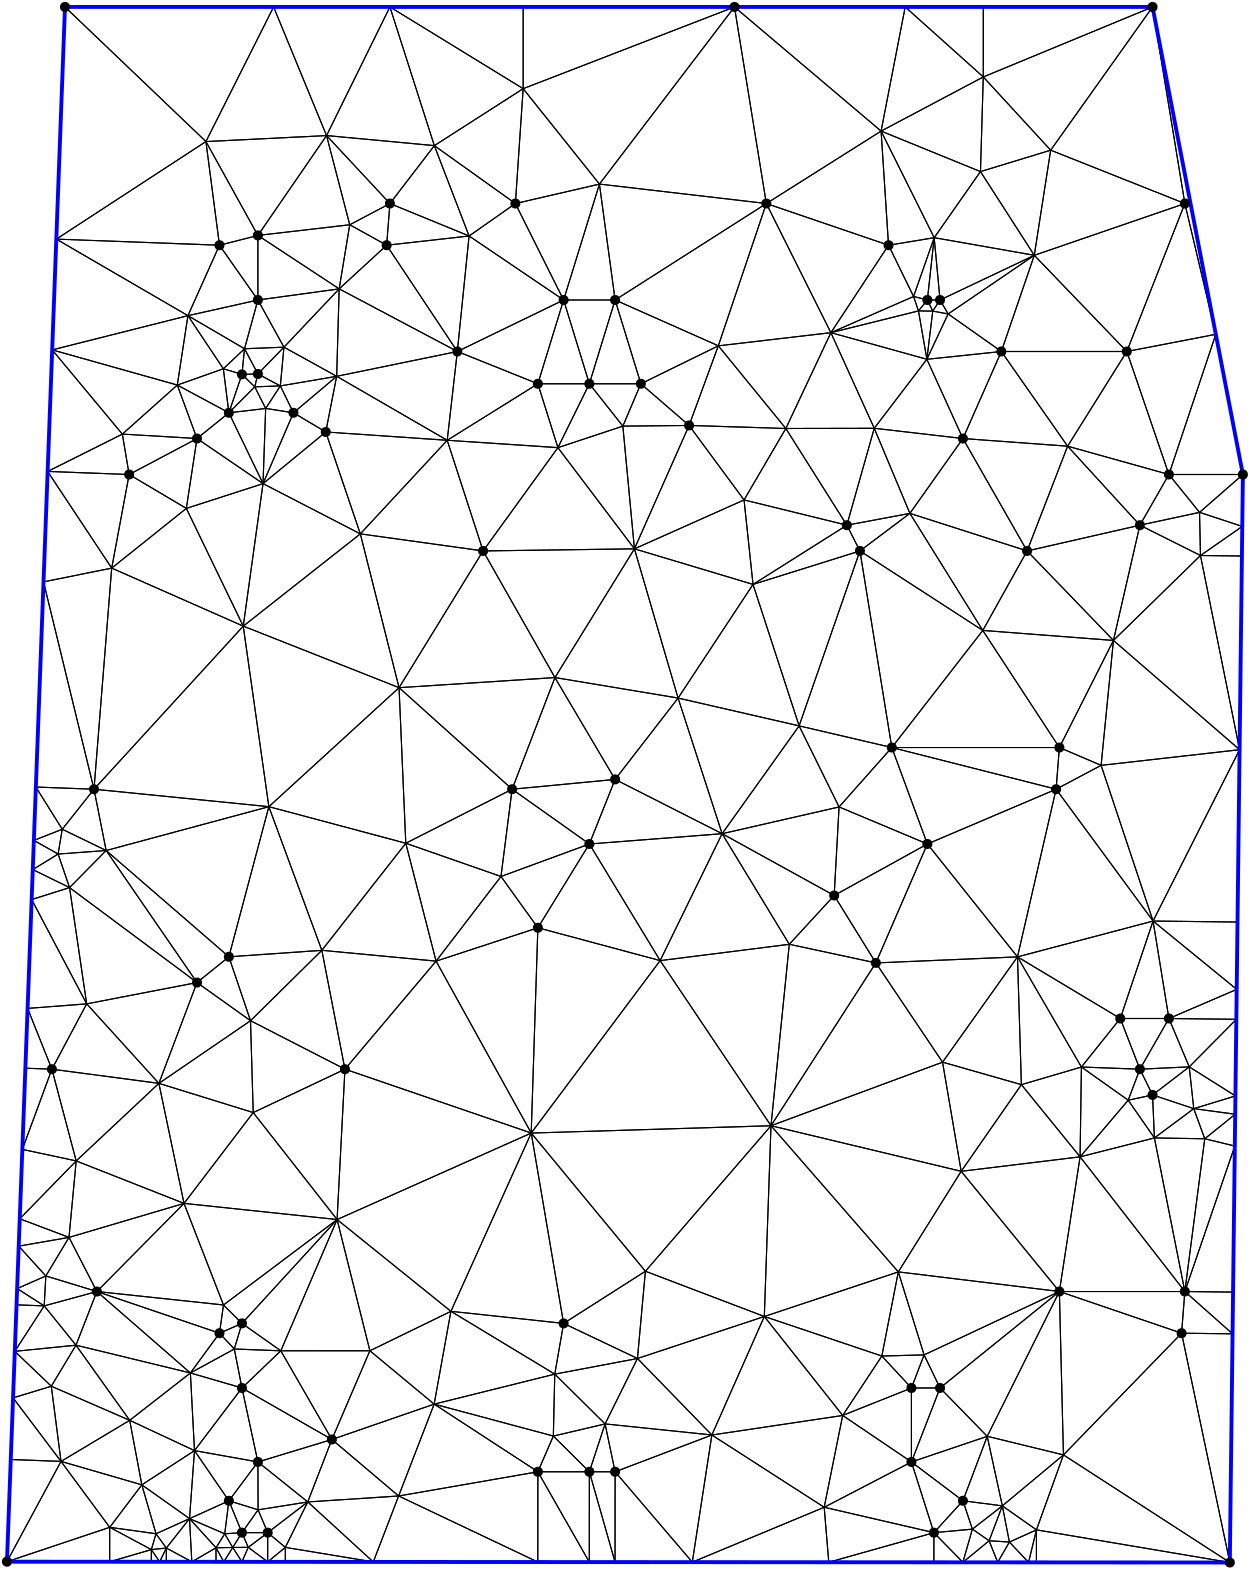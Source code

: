 <?xml version="1.0"?>
<!DOCTYPE ipe SYSTEM "ipe.dtd">
<ipe version="70218" creator="Ipe 7.2.24">
<info created="D:20221020151441" modified="D:20221020151441"/>
<ipestyle name="basic">
<symbol name="mark/disk(sx)" transformations="translations">
<path fill="sym-stroke">
0.6 0 0 0.6 0 0 e
</path>
</symbol>
<anglesize name="22.5 deg" value="22.5"/>
<anglesize name="30 deg" value="30"/>
<anglesize name="45 deg" value="45"/>
<anglesize name="60 deg" value="60"/>
<anglesize name="90 deg" value="90"/>
<arrowsize name="large" value="10"/>
<arrowsize name="small" value="5"/>
<arrowsize name="tiny" value="3"/>
<color name="blue" value="0 0 1"/>
<color name="gray" value="0.745"/>
<color name="green" value="0 1 0"/>
<color name="red" value="1 0 0"/>
<color name="pink" value="1 0.753 0.796"/>
<pen name="heavier" value="0.8"/>
<pen name="fat" value="1.4"/>
<pen name="ultrafat" value="2"/>
<gridsize name="16 pts (~6 mm)" value="16"/>
<gridsize name="32 pts (~12 mm)" value="32"/>
<gridsize name="4 pts" value="4"/>
<gridsize name="8 pts (~3 mm)" value="8"/>
<opacity name="10%" value="0.1"/>
<opacity name="25%" value="0.25"/>
<opacity name="50%" value="0.5"/>
<opacity name="75%" value="0.75"/>
<symbolsize name="large" value="5"/>
<symbolsize name="small" value="2"/>
<symbolsize name="tiny" value="1.1"/>
<textsize name="huge" value="\huge"/>
<textsize name="large" value="\large"/>
<textsize name="small" value="\small"/>
<textsize name="tiny" value="	iny"/>
<tiling name="falling" angle="-60" step="4" width="1"/>
<tiling name="rising" angle="30" step="4" width="1"/>
</ipestyle>
<page>
<layer name="hull"/>
<layer name="constraints"/>
<layer name="triangulation"/>
<layer name="obtuse"/>
<layer name="blub"/>
<layer name="problems"/>
<view layers="hull constraints triangulation obtuse blub" active="triangulation"/>
<path layer="triangulation" stroke="black">
106.342 749.751 m 
87.632 783.545 l 
</path>
<path layer="triangulation" stroke="black">
87.632 783.545 m 
92.5108 746.22 l 
</path>
<path layer="triangulation" stroke="black">
92.5108 746.22 m 
106.342 749.751 l 
</path>
<path layer="triangulation" stroke="black">
157.16 586.938 m 
187.414 636.162 l 
</path>
<path layer="triangulation" stroke="black">
187.414 636.162 m 
143.216 642.303 l 
</path>
<path layer="triangulation" stroke="black">
143.216 642.303 m 
157.16 586.938 l 
</path>
<path layer="triangulation" stroke="black">
336.894 376.62 m 
291.056 429.237 l 
</path>
<path layer="triangulation" stroke="black">
291.056 429.237 m 
288.654 360.566 l 
</path>
<path layer="triangulation" stroke="black">
288.654 360.566 m 
336.894 376.62 l 
</path>
<path layer="triangulation" stroke="black">
114.595 348.207 m 
134.853 395.462 l 
</path>
<path layer="triangulation" stroke="black">
134.853 395.462 m 
100.603 358.075 l 
</path>
<path layer="triangulation" stroke="black">
100.603 358.075 m 
114.595 348.207 l 
</path>
<path layer="triangulation" stroke="black">
109.139 687.454 m 
105.211 695.235 l 
</path>
<path layer="triangulation" stroke="black">
105.211 695.235 m 
95.8949 685.894 l 
</path>
<path layer="triangulation" stroke="black">
95.8949 685.894 m 
109.139 687.454 l 
</path>
<path layer="triangulation" stroke="black">
234.939 553.913 m 
257.607 583.195 l 
</path>
<path layer="triangulation" stroke="black">
257.607 583.195 m 
213.278 590.578 l 
</path>
<path layer="triangulation" stroke="black">
213.278 590.578 m 
234.939 553.913 l 
</path>
<path layer="triangulation" stroke="black">
100.603 358.075 m 
93.9534 364.704 l 
</path>
<path layer="triangulation" stroke="black">
93.9534 364.704 m 
92.5108 354.543 l 
</path>
<path layer="triangulation" stroke="black">
92.5108 354.543 m 
100.603 358.075 l 
</path>
<path layer="triangulation" stroke="black">
82.0409 340.228 m 
100.603 334.827 l 
</path>
<path layer="triangulation" stroke="black">
100.603 334.827 m 
97.8504 348.861 l 
</path>
<path layer="triangulation" stroke="black">
97.8504 348.861 m 
82.0409 340.228 l 
</path>
<path layer="triangulation" stroke="black">
82.0409 340.228 m 
60.1873 323.183 l 
</path>
<path layer="triangulation" stroke="black">
60.1873 323.183 m 
83.5168 312.274 l 
</path>
<path layer="triangulation" stroke="black">
83.5168 312.274 m 
82.0409 340.228 l 
</path>
<path layer="triangulation" stroke="black">
102.869 277.461 m 
109.866 272.232 l 
</path>
<path layer="triangulation" stroke="black">
109.866 272.232 m 
109.873 282.741 l 
</path>
<path layer="triangulation" stroke="black">
109.873 282.741 m 
102.869 277.461 l 
</path>
<path layer="triangulation" stroke="black">
169.793 329.014 m 
146.659 348.229 l 
</path>
<path layer="triangulation" stroke="black">
146.659 348.229 m 
132.973 316.288 l 
</path>
<path layer="triangulation" stroke="black">
132.973 316.288 m 
169.793 329.014 l 
</path>
<path layer="triangulation" stroke="black">
81.7238 287.797 m 
95.8949 294.218 l 
</path>
<path layer="triangulation" stroke="black">
95.8949 294.218 m 
83.5168 312.274 l 
</path>
<path layer="triangulation" stroke="black">
83.5168 312.274 m 
81.7238 287.797 l 
</path>
<path layer="triangulation" stroke="black">
40.8514 350.232 m 
82.0409 340.228 l 
</path>
<path layer="triangulation" stroke="black">
82.0409 340.228 m 
48.3699 369.551 l 
</path>
<path layer="triangulation" stroke="black">
48.3699 369.551 m 
40.8514 350.232 l 
</path>
<path layer="triangulation" stroke="black">
103.685 467.038 m 
70.6991 444.488 l 
</path>
<path layer="triangulation" stroke="black">
70.6991 444.488 m 
104.661 433.97 l 
</path>
<path layer="triangulation" stroke="black">
104.661 433.97 m 
103.685 467.038 l 
</path>
<path layer="triangulation" stroke="black">
40.9286 416.566 m 
32.185 449.593 l 
</path>
<path layer="triangulation" stroke="black">
32.185 449.593 m 
21.5403 420.713 l 
</path>
<path layer="triangulation" stroke="black">
21.5403 420.713 m 
40.9286 416.566 l 
</path>
<path layer="triangulation" stroke="black">
330.692 787.305 m 
333.373 746.22 l 
</path>
<path layer="triangulation" stroke="black">
333.373 746.22 m 
349.809 748.932 l 
</path>
<path layer="triangulation" stroke="black">
349.809 748.932 m 
330.692 787.305 l 
</path>
<path layer="triangulation" stroke="black">
53.7132 629.977 m 
101.07 609.087 l 
</path>
<path layer="triangulation" stroke="black">
101.07 609.087 m 
80.581 651.476 l 
</path>
<path layer="triangulation" stroke="black">
80.581 651.476 m 
53.7132 629.977 l 
</path>
<path layer="triangulation" stroke="black">
152.689 746.22 m 
182.368 749.547 l 
</path>
<path layer="triangulation" stroke="black">
182.368 749.547 m 
153.867 761.228 l 
</path>
<path layer="triangulation" stroke="black">
153.867 761.228 m 
152.689 746.22 l 
</path>
<path layer="triangulation" stroke="black">
77.3251 695.878 m 
84.4183 676.624 l 
</path>
<path layer="triangulation" stroke="black">
84.4183 676.624 m 
95.8949 685.894 l 
</path>
<path layer="triangulation" stroke="black">
95.8949 685.894 m 
77.3251 695.878 l 
</path>
<path layer="triangulation" stroke="black">
33.7731 748.412 m 
92.5108 746.22 l 
</path>
<path layer="triangulation" stroke="black">
92.5108 746.22 m 
87.632 783.545 l 
</path>
<path layer="triangulation" stroke="black">
87.632 783.545 m 
33.7731 748.412 l 
</path>
<path layer="triangulation" stroke="black">
347.174 705.157 m 
360.151 676.624 l 
</path>
<path layer="triangulation" stroke="black">
360.151 676.624 m 
373.982 707.964 l 
</path>
<path layer="triangulation" stroke="black">
373.982 707.964 m 
347.174 705.157 l 
</path>
<path layer="triangulation" stroke="black">
234.939 726.503 m 
289.379 761.228 l 
</path>
<path layer="triangulation" stroke="black">
289.379 761.228 m 
229.296 768.228 l 
</path>
<path layer="triangulation" stroke="black">
229.296 768.228 m 
234.939 726.503 l 
</path>
<path layer="triangulation" stroke="black">
199.037 761.228 m 
182.368 749.547 l 
</path>
<path layer="triangulation" stroke="black">
182.368 749.547 m 
216.399 726.503 l 
</path>
<path layer="triangulation" stroke="black">
216.399 726.503 m 
199.037 761.228 l 
</path>
<path layer="triangulation" stroke="black">
244.208 696.341 m 
261.57 681.333 l 
</path>
<path layer="triangulation" stroke="black">
261.57 681.333 m 
272.094 710.007 l 
</path>
<path layer="triangulation" stroke="black">
272.094 710.007 m 
244.208 696.341 l 
</path>
<path layer="triangulation" stroke="black">
101.53 708.951 m 
106.342 699.872 l 
</path>
<path layer="triangulation" stroke="black">
106.342 699.872 m 
115.721 709.517 l 
</path>
<path layer="triangulation" stroke="black">
115.721 709.517 m 
101.53 708.951 l 
</path>
<path layer="triangulation" stroke="black">
201.836 802.577 m 
229.296 768.228 l 
</path>
<path layer="triangulation" stroke="black">
229.296 768.228 m 
277.902 832 l 
</path>
<path layer="triangulation" stroke="black">
277.902 832 m 
201.836 802.577 l 
</path>
<path layer="triangulation" stroke="black">
385.845 742.59 m 
373.982 707.964 l 
</path>
<path layer="triangulation" stroke="black">
373.982 707.964 m 
419.153 707.964 l 
</path>
<path layer="triangulation" stroke="black">
419.153 707.964 m 
385.845 742.59 l 
</path>
<path layer="triangulation" stroke="black">
87.632 783.545 m 
36.8933 832 l 
</path>
<path layer="triangulation" stroke="black">
36.8933 832 m 
33.7731 748.412 l 
</path>
<path layer="triangulation" stroke="black">
33.7731 748.412 m 
87.632 783.545 l 
</path>
<path layer="triangulation" stroke="black">
174.495 675.994 m 
207.13 696.341 l 
</path>
<path layer="triangulation" stroke="black">
207.13 696.341 m 
178.144 707.964 l 
</path>
<path layer="triangulation" stroke="black">
178.144 707.964 m 
174.495 675.994 l 
</path>
<path layer="triangulation" stroke="black">
347.35 726.503 m 
351.912 726.503 l 
</path>
<path layer="triangulation" stroke="black">
351.912 726.503 m 
349.809 748.932 l 
</path>
<path layer="triangulation" stroke="black">
349.809 748.932 m 
347.35 726.503 l 
</path>
<path layer="triangulation" stroke="black">
207.13 696.341 m 
214.346 673.345 l 
</path>
<path layer="triangulation" stroke="black">
214.346 673.345 m 
225.669 696.341 l 
</path>
<path layer="triangulation" stroke="black">
225.669 696.341 m 
207.13 696.341 l 
</path>
<path layer="triangulation" stroke="black">
354.828 721.48 m 
349.288 722.501 l 
</path>
<path layer="triangulation" stroke="black">
349.288 722.501 m 
347.174 705.157 l 
</path>
<path layer="triangulation" stroke="black">
347.174 705.157 m 
354.828 721.48 l 
</path>
<path layer="triangulation" stroke="black">
341.058 649.687 m 
360.151 676.624 l 
</path>
<path layer="triangulation" stroke="black">
360.151 676.624 m 
328.227 680.319 l 
</path>
<path layer="triangulation" stroke="black">
328.227 680.319 m 
341.058 649.687 l 
</path>
<path layer="triangulation" stroke="black">
383.252 636.162 m 
423.861 645.431 l 
</path>
<path layer="triangulation" stroke="black">
423.861 645.431 m 
397.838 673.868 l 
</path>
<path layer="triangulation" stroke="black">
397.838 673.868 m 
383.252 636.162 l 
</path>
<path layer="triangulation" stroke="black">
269.773 317.901 m 
316.863 324.939 l 
</path>
<path layer="triangulation" stroke="black">
316.863 324.939 m 
288.654 360.566 l 
</path>
<path layer="triangulation" stroke="black">
288.654 360.566 m 
269.773 317.901 l 
</path>
<path layer="triangulation" stroke="black">
106.415 290.969 m 
106.342 308.195 l 
</path>
<path layer="triangulation" stroke="black">
106.342 308.195 m 
95.8949 294.218 l 
</path>
<path layer="triangulation" stroke="black">
95.8949 294.218 m 
106.415 290.969 l 
</path>
<path layer="triangulation" stroke="black">
132.973 316.288 m 
100.603 334.827 l 
</path>
<path layer="triangulation" stroke="black">
100.603 334.827 m 
106.342 308.195 l 
</path>
<path layer="triangulation" stroke="black">
106.342 308.195 m 
132.973 316.288 l 
</path>
<path layer="triangulation" stroke="black">
132.973 316.288 m 
146.659 348.229 l 
</path>
<path layer="triangulation" stroke="black">
146.659 348.229 m 
114.595 348.207 l 
</path>
<path layer="triangulation" stroke="black">
114.595 348.207 m 
132.973 316.288 l 
</path>
<path layer="triangulation" stroke="black">
124.293 293.804 m 
106.342 308.195 l 
</path>
<path layer="triangulation" stroke="black">
106.342 308.195 m 
106.415 290.969 l 
</path>
<path layer="triangulation" stroke="black">
106.415 290.969 m 
124.293 293.804 l 
</path>
<path layer="triangulation" stroke="black">
109.873 282.741 m 
106.415 290.969 l 
</path>
<path layer="triangulation" stroke="black">
106.415 290.969 m 
100.603 282.741 l 
</path>
<path layer="triangulation" stroke="black">
100.603 282.741 m 
109.873 282.741 l 
</path>
<path layer="triangulation" stroke="black">
83.5168 312.274 m 
100.603 334.827 l 
</path>
<path layer="triangulation" stroke="black">
100.603 334.827 m 
82.0409 340.228 l 
</path>
<path layer="triangulation" stroke="black">
82.0409 340.228 m 
83.5168 312.274 l 
</path>
<path layer="triangulation" stroke="black">
94.3984 282.332 m 
91.2649 277.302 l 
</path>
<path layer="triangulation" stroke="black">
91.2649 277.302 m 
97.2874 277.41 l 
</path>
<path layer="triangulation" stroke="black">
97.2874 277.41 m 
94.3984 282.332 l 
</path>
<path layer="triangulation" stroke="black">
212.704 317.521 m 
207.13 304.664 l 
</path>
<path layer="triangulation" stroke="black">
207.13 304.664 m 
225.669 304.664 l 
</path>
<path layer="triangulation" stroke="black">
225.669 304.664 m 
212.704 317.521 l 
</path>
<path layer="triangulation" stroke="black">
116.216 272.227 m 
116.219 277.443 l 
</path>
<path layer="triangulation" stroke="black">
116.219 277.443 m 
109.866 272.232 l 
</path>
<path layer="triangulation" stroke="black">
109.866 272.232 m 
116.216 272.227 l 
</path>
<path layer="triangulation" stroke="black">
102.869 277.461 m 
109.873 282.741 l 
</path>
<path layer="triangulation" stroke="black">
109.873 282.741 m 
100.603 282.741 l 
</path>
<path layer="triangulation" stroke="black">
100.603 282.741 m 
102.869 277.461 l 
</path>
<path layer="triangulation" stroke="black">
97.2874 277.41 m 
100.596 272.238 l 
</path>
<path layer="triangulation" stroke="black">
100.596 272.238 m 
102.869 277.461 l 
</path>
<path layer="triangulation" stroke="black">
102.869 277.461 m 
97.2874 277.41 l 
</path>
<path layer="triangulation" stroke="black">
213.216 339.814 m 
242.983 345.447 l 
</path>
<path layer="triangulation" stroke="black">
242.983 345.447 m 
216.399 358.075 l 
</path>
<path layer="triangulation" stroke="black">
216.399 358.075 m 
213.216 339.814 l 
</path>
<path layer="triangulation" stroke="black">
204.74 426.603 m 
170.485 488.488 l 
</path>
<path layer="triangulation" stroke="black">
170.485 488.488 m 
137.682 449.593 l 
</path>
<path layer="triangulation" stroke="black">
137.682 449.593 m 
204.74 426.603 l 
</path>
<path layer="triangulation" stroke="black">
193.852 518.966 m 
159.583 530.929 l 
</path>
<path layer="triangulation" stroke="black">
159.583 530.929 m 
170.485 488.488 l 
</path>
<path layer="triangulation" stroke="black">
170.485 488.488 m 
193.852 518.966 l 
</path>
<path layer="triangulation" stroke="black">
70.6991 444.488 m 
32.185 449.593 l 
</path>
<path layer="triangulation" stroke="black">
32.185 449.593 m 
40.9286 416.566 l 
</path>
<path layer="triangulation" stroke="black">
40.9286 416.566 m 
70.6991 444.488 l 
</path>
<path layer="triangulation" stroke="black">
53.7132 629.977 m 
59.9937 663.676 l 
</path>
<path layer="triangulation" stroke="black">
59.9937 663.676 m 
30.6508 664.772 l 
</path>
<path layer="triangulation" stroke="black">
30.6508 664.772 m 
53.7132 629.977 l 
</path>
<path layer="triangulation" stroke="black">
284.589 624.109 m 
301.182 573.181 l 
</path>
<path layer="triangulation" stroke="black">
301.182 573.181 m 
323.073 636.162 l 
</path>
<path layer="triangulation" stroke="black">
323.073 636.162 m 
284.589 624.109 l 
</path>
<path layer="triangulation" stroke="black">
193.852 518.966 m 
225.669 530.665 l 
</path>
<path layer="triangulation" stroke="black">
225.669 530.665 m 
197.86 550.382 l 
</path>
<path layer="triangulation" stroke="black">
197.86 550.382 m 
193.852 518.966 l 
</path>
<path layer="triangulation" stroke="black">
273.464 534.371 m 
251.15 488.683 l 
</path>
<path layer="triangulation" stroke="black">
251.15 488.683 m 
297.643 494.554 l 
</path>
<path layer="triangulation" stroke="black">
297.643 494.554 m 
273.464 534.371 l 
</path>
<path layer="triangulation" stroke="black">
97.8504 348.861 m 
100.603 358.075 l 
</path>
<path layer="triangulation" stroke="black">
100.603 358.075 m 
92.5108 354.543 l 
</path>
<path layer="triangulation" stroke="black">
92.5108 354.543 m 
97.8504 348.861 l 
</path>
<path layer="triangulation" stroke="black">
104.661 433.97 m 
79.7467 401.275 l 
</path>
<path layer="triangulation" stroke="black">
79.7467 401.275 m 
134.853 395.462 l 
</path>
<path layer="triangulation" stroke="black">
134.853 395.462 m 
104.661 433.97 l 
</path>
<path layer="triangulation" stroke="black">
170.485 488.488 m 
159.583 530.929 l 
</path>
<path layer="triangulation" stroke="black">
159.583 530.929 m 
129.362 492.382 l 
</path>
<path layer="triangulation" stroke="black">
129.362 492.382 m 
170.485 488.488 l 
</path>
<path layer="triangulation" stroke="black">
38.5375 514.964 m 
25.3007 521.447 l 
</path>
<path layer="triangulation" stroke="black">
25.3007 521.447 m 
24.8987 510.678 l 
</path>
<path layer="triangulation" stroke="black">
24.8987 510.678 m 
38.5375 514.964 l 
</path>
<path layer="triangulation" stroke="black">
29.4089 364.382 m 
48.3699 369.551 l 
</path>
<path layer="triangulation" stroke="black">
48.3699 369.551 m 
30.0004 375.154 l 
</path>
<path layer="triangulation" stroke="black">
30.0004 375.154 m 
29.4089 364.382 l 
</path>
<path layer="triangulation" stroke="black">
80.581 651.476 m 
101.07 609.087 l 
</path>
<path layer="triangulation" stroke="black">
101.07 609.087 m 
108.19 660.392 l 
</path>
<path layer="triangulation" stroke="black">
108.19 660.392 m 
80.581 651.476 l 
</path>
<path layer="triangulation" stroke="black">
95.8949 490.056 m 
110.285 544.093 l 
</path>
<path layer="triangulation" stroke="black">
110.285 544.093 m 
51.7117 528.32 l 
</path>
<path layer="triangulation" stroke="black">
51.7117 528.32 m 
95.8949 490.056 l 
</path>
<path layer="triangulation" stroke="black">
103.685 467.038 m 
84.4183 480.786 l 
</path>
<path layer="triangulation" stroke="black">
84.4183 480.786 m 
70.6991 444.488 l 
</path>
<path layer="triangulation" stroke="black">
70.6991 444.488 m 
103.685 467.038 l 
</path>
<path layer="triangulation" stroke="black">
35.9024 535.969 m 
47.34 550.382 l 
</path>
<path layer="triangulation" stroke="black">
47.34 550.382 m 
26.4099 551.163 l 
</path>
<path layer="triangulation" stroke="black">
26.4099 551.163 m 
35.9024 535.969 l 
</path>
<path layer="triangulation" stroke="black">
108.19 660.392 m 
109.139 687.454 l 
</path>
<path layer="triangulation" stroke="black">
109.139 687.454 m 
95.8949 685.894 l 
</path>
<path layer="triangulation" stroke="black">
95.8949 685.894 m 
108.19 660.392 l 
</path>
<path layer="triangulation" stroke="black">
32.2849 708.546 m 
81.1535 720.859 l 
</path>
<path layer="triangulation" stroke="black">
81.1535 720.859 m 
33.7731 748.412 l 
</path>
<path layer="triangulation" stroke="black">
33.7731 748.412 m 
32.2849 708.546 l 
</path>
<path layer="triangulation" stroke="black">
115.721 709.517 m 
106.342 726.503 l 
</path>
<path layer="triangulation" stroke="black">
106.342 726.503 m 
101.53 708.951 l 
</path>
<path layer="triangulation" stroke="black">
101.53 708.951 m 
115.721 709.517 l 
</path>
<path layer="triangulation" stroke="black">
108.19 660.392 m 
95.8949 685.894 l 
</path>
<path layer="triangulation" stroke="black">
95.8949 685.894 m 
84.4183 676.624 l 
</path>
<path layer="triangulation" stroke="black">
84.4183 676.624 m 
108.19 660.392 l 
</path>
<path layer="triangulation" stroke="black">
119.142 685.894 m 
109.139 687.454 l 
</path>
<path layer="triangulation" stroke="black">
109.139 687.454 m 
108.19 660.392 l 
</path>
<path layer="triangulation" stroke="black">
108.19 660.392 m 
119.142 685.894 l 
</path>
<path layer="triangulation" stroke="black">
95.8949 685.894 m 
100.603 699.725 l 
</path>
<path layer="triangulation" stroke="black">
100.603 699.725 m 
93.9044 701.745 l 
</path>
<path layer="triangulation" stroke="black">
93.9044 701.745 m 
95.8949 685.894 l 
</path>
<path layer="triangulation" stroke="black">
135.599 730.507 m 
152.689 746.22 l 
</path>
<path layer="triangulation" stroke="black">
152.689 746.22 m 
139.404 753.586 l 
</path>
<path layer="triangulation" stroke="black">
139.404 753.586 m 
135.599 730.507 l 
</path>
<path layer="triangulation" stroke="black">
106.342 726.503 m 
92.5108 746.22 l 
</path>
<path layer="triangulation" stroke="black">
92.5108 746.22 m 
81.1535 720.859 l 
</path>
<path layer="triangulation" stroke="black">
81.1535 720.859 m 
106.342 726.503 l 
</path>
<path layer="triangulation" stroke="black">
114.419 695.573 m 
134.7 699.029 l 
</path>
<path layer="triangulation" stroke="black">
134.7 699.029 m 
115.721 709.517 l 
</path>
<path layer="triangulation" stroke="black">
115.721 709.517 m 
114.419 695.573 l 
</path>
<path layer="triangulation" stroke="black">
115.721 709.517 m 
135.599 730.507 l 
</path>
<path layer="triangulation" stroke="black">
135.599 730.507 m 
106.342 726.503 l 
</path>
<path layer="triangulation" stroke="black">
106.342 726.503 m 
115.721 709.517 l 
</path>
<path layer="triangulation" stroke="black">
139.404 753.586 m 
152.689 746.22 l 
</path>
<path layer="triangulation" stroke="black">
152.689 746.22 m 
153.867 761.228 l 
</path>
<path layer="triangulation" stroke="black">
153.867 761.228 m 
139.404 753.586 l 
</path>
<path layer="triangulation" stroke="black">
178.144 707.964 m 
207.13 696.341 l 
</path>
<path layer="triangulation" stroke="black">
207.13 696.341 m 
216.399 726.503 l 
</path>
<path layer="triangulation" stroke="black">
216.399 726.503 m 
178.144 707.964 l 
</path>
<path layer="triangulation" stroke="black">
106.342 726.503 m 
106.342 749.751 l 
</path>
<path layer="triangulation" stroke="black">
106.342 749.751 m 
92.5108 746.22 l 
</path>
<path layer="triangulation" stroke="black">
92.5108 746.22 m 
106.342 726.503 l 
</path>
<path layer="triangulation" stroke="black">
153.867 761.228 m 
169.863 782.07 l 
</path>
<path layer="triangulation" stroke="black">
169.863 782.07 m 
131.058 785.69 l 
</path>
<path layer="triangulation" stroke="black">
131.058 785.69 m 
153.867 761.228 l 
</path>
<path layer="triangulation" stroke="black">
216.399 726.503 m 
234.939 726.503 l 
</path>
<path layer="triangulation" stroke="black">
234.939 726.503 m 
229.296 768.228 l 
</path>
<path layer="triangulation" stroke="black">
229.296 768.228 m 
216.399 726.503 l 
</path>
<path layer="triangulation" stroke="black">
312.616 714.742 m 
296.398 680.241 l 
</path>
<path layer="triangulation" stroke="black">
296.398 680.241 m 
328.227 680.319 l 
</path>
<path layer="triangulation" stroke="black">
328.227 680.319 m 
312.616 714.742 l 
</path>
<path layer="triangulation" stroke="black">
440.046 761.228 m 
385.845 742.59 l 
</path>
<path layer="triangulation" stroke="black">
385.845 742.59 m 
419.153 707.964 l 
</path>
<path layer="triangulation" stroke="black">
419.153 707.964 m 
440.046 761.228 l 
</path>
<path layer="triangulation" stroke="black">
182.368 749.547 m 
178.144 707.964 l 
</path>
<path layer="triangulation" stroke="black">
178.144 707.964 m 
216.399 726.503 l 
</path>
<path layer="triangulation" stroke="black">
216.399 726.503 m 
182.368 749.547 l 
</path>
<path layer="triangulation" stroke="black">
207.13 696.341 m 
225.669 696.341 l 
</path>
<path layer="triangulation" stroke="black">
225.669 696.341 m 
216.399 726.503 l 
</path>
<path layer="triangulation" stroke="black">
216.399 726.503 m 
207.13 696.341 l 
</path>
<path layer="triangulation" stroke="black">
135.599 730.507 m 
178.144 707.964 l 
</path>
<path layer="triangulation" stroke="black">
178.144 707.964 m 
152.689 746.22 l 
</path>
<path layer="triangulation" stroke="black">
152.689 746.22 m 
135.599 730.507 l 
</path>
<path layer="triangulation" stroke="black">
130.766 678.978 m 
143.216 642.303 l 
</path>
<path layer="triangulation" stroke="black">
143.216 642.303 m 
174.495 675.994 l 
</path>
<path layer="triangulation" stroke="black">
174.495 675.994 m 
130.766 678.978 l 
</path>
<path layer="triangulation" stroke="black">
216.399 726.503 m 
225.669 696.341 l 
</path>
<path layer="triangulation" stroke="black">
225.669 696.341 m 
234.939 726.503 l 
</path>
<path layer="triangulation" stroke="black">
234.939 726.503 m 
216.399 726.503 l 
</path>
<path layer="triangulation" stroke="black">
225.669 696.341 m 
214.346 673.345 l 
</path>
<path layer="triangulation" stroke="black">
214.346 673.345 m 
237.726 681.093 l 
</path>
<path layer="triangulation" stroke="black">
237.726 681.093 m 
225.669 696.341 l 
</path>
<path layer="triangulation" stroke="black">
234.939 726.503 m 
225.669 696.341 l 
</path>
<path layer="triangulation" stroke="black">
225.669 696.341 m 
244.208 696.341 l 
</path>
<path layer="triangulation" stroke="black">
244.208 696.341 m 
234.939 726.503 l 
</path>
<path layer="triangulation" stroke="black">
214.346 673.345 m 
187.414 636.162 l 
</path>
<path layer="triangulation" stroke="black">
187.414 636.162 m 
241.896 636.916 l 
</path>
<path layer="triangulation" stroke="black">
241.896 636.916 m 
214.346 673.345 l 
</path>
<path layer="triangulation" stroke="black">
174.495 675.994 m 
187.414 636.162 l 
</path>
<path layer="triangulation" stroke="black">
187.414 636.162 m 
214.346 673.345 l 
</path>
<path layer="triangulation" stroke="black">
214.346 673.345 m 
174.495 675.994 l 
</path>
<path layer="triangulation" stroke="black">
197.86 550.382 m 
225.669 530.665 l 
</path>
<path layer="triangulation" stroke="black">
225.669 530.665 m 
234.939 553.913 l 
</path>
<path layer="triangulation" stroke="black">
234.939 553.913 m 
197.86 550.382 l 
</path>
<path layer="triangulation" stroke="black">
213.278 590.578 m 
197.86 550.382 l 
</path>
<path layer="triangulation" stroke="black">
197.86 550.382 m 
234.939 553.913 l 
</path>
<path layer="triangulation" stroke="black">
234.939 553.913 m 
213.278 590.578 l 
</path>
<path layer="triangulation" stroke="black">
273.464 534.371 m 
225.669 530.665 l 
</path>
<path layer="triangulation" stroke="black">
225.669 530.665 m 
251.15 488.683 l 
</path>
<path layer="triangulation" stroke="black">
251.15 488.683 m 
273.464 534.371 l 
</path>
<path layer="triangulation" stroke="black">
313.803 512.126 m 
328.811 487.849 l 
</path>
<path layer="triangulation" stroke="black">
328.811 487.849 m 
347.35 530.665 l 
</path>
<path layer="triangulation" stroke="black">
347.35 530.665 m 
313.803 512.126 l 
</path>
<path layer="triangulation" stroke="black">
344.151 722.576 m 
349.288 722.501 l 
</path>
<path layer="triangulation" stroke="black">
349.288 722.501 m 
347.35 726.503 l 
</path>
<path layer="triangulation" stroke="black">
347.35 726.503 m 
344.151 722.576 l 
</path>
<path layer="triangulation" stroke="black">
334.55 565.389 m 
347.35 530.665 l 
</path>
<path layer="triangulation" stroke="black">
347.35 530.665 m 
393.698 550.382 l 
</path>
<path layer="triangulation" stroke="black">
393.698 550.382 m 
334.55 565.389 l 
</path>
<path layer="triangulation" stroke="black">
447.208 424.543 m 
443.251 435.388 l 
</path>
<path layer="triangulation" stroke="black">
443.251 435.388 m 
429.085 424.843 l 
</path>
<path layer="triangulation" stroke="black">
429.085 424.843 m 
447.208 424.543 l 
</path>
<path layer="triangulation" stroke="black">
284.589 624.109 m 
323.073 636.162 l 
</path>
<path layer="triangulation" stroke="black">
323.073 636.162 m 
318.365 645.431 l 
</path>
<path layer="triangulation" stroke="black">
318.365 645.431 m 
284.589 624.109 l 
</path>
<path layer="triangulation" stroke="black">
334.55 565.389 m 
367.304 607.534 l 
</path>
<path layer="triangulation" stroke="black">
367.304 607.534 m 
323.073 636.162 l 
</path>
<path layer="triangulation" stroke="black">
323.073 636.162 m 
334.55 565.389 l 
</path>
<path layer="triangulation" stroke="black">
281.356 654.525 m 
318.365 645.431 l 
</path>
<path layer="triangulation" stroke="black">
318.365 645.431 m 
296.398 680.241 l 
</path>
<path layer="triangulation" stroke="black">
296.398 680.241 m 
281.356 654.525 l 
</path>
<path layer="triangulation" stroke="black">
323.073 636.162 m 
341.058 649.687 l 
</path>
<path layer="triangulation" stroke="black">
341.058 649.687 m 
318.365 645.431 l 
</path>
<path layer="triangulation" stroke="black">
318.365 645.431 m 
323.073 636.162 l 
</path>
<path layer="triangulation" stroke="black">
397.838 673.868 m 
373.982 707.964 l 
</path>
<path layer="triangulation" stroke="black">
373.982 707.964 m 
360.151 676.624 l 
</path>
<path layer="triangulation" stroke="black">
360.151 676.624 m 
397.838 673.868 l 
</path>
<path layer="triangulation" stroke="black">
351.912 726.503 m 
354.828 721.48 l 
</path>
<path layer="triangulation" stroke="black">
354.828 721.48 m 
385.845 742.59 l 
</path>
<path layer="triangulation" stroke="black">
385.845 742.59 m 
351.912 726.503 l 
</path>
<path layer="triangulation" stroke="black">
289.379 761.228 m 
272.094 710.007 l 
</path>
<path layer="triangulation" stroke="black">
272.094 710.007 m 
312.616 714.742 l 
</path>
<path layer="triangulation" stroke="black">
312.616 714.742 m 
289.379 761.228 l 
</path>
<path layer="triangulation" stroke="black">
328.227 680.319 m 
318.365 645.431 l 
</path>
<path layer="triangulation" stroke="black">
318.365 645.431 m 
341.058 649.687 l 
</path>
<path layer="triangulation" stroke="black">
341.058 649.687 m 
328.227 680.319 l 
</path>
<path layer="triangulation" stroke="black">
229.296 768.228 m 
289.379 761.228 l 
</path>
<path layer="triangulation" stroke="black">
289.379 761.228 m 
277.902 832 l 
</path>
<path layer="triangulation" stroke="black">
277.902 832 m 
229.296 768.228 l 
</path>
<path layer="triangulation" stroke="black">
234.939 726.503 m 
244.208 696.341 l 
</path>
<path layer="triangulation" stroke="black">
244.208 696.341 m 
272.094 710.007 l 
</path>
<path layer="triangulation" stroke="black">
272.094 710.007 m 
234.939 726.503 l 
</path>
<path layer="triangulation" stroke="black">
423.861 645.431 m 
445.336 650.05 l 
</path>
<path layer="triangulation" stroke="black">
445.336 650.05 m 
434.308 663.676 l 
</path>
<path layer="triangulation" stroke="black">
434.308 663.676 m 
423.861 645.431 l 
</path>
<path layer="triangulation" stroke="black">
434.308 663.676 m 
460.94 663.676 l 
</path>
<path layer="triangulation" stroke="black">
460.94 663.676 m 
451.188 714.153 l 
</path>
<path layer="triangulation" stroke="black">
451.188 714.153 m 
434.308 663.676 l 
</path>
<path layer="triangulation" stroke="black">
349.809 748.932 m 
385.845 742.59 l 
</path>
<path layer="triangulation" stroke="black">
385.845 742.59 m 
366.469 772.729 l 
</path>
<path layer="triangulation" stroke="black">
366.469 772.729 m 
349.809 748.932 l 
</path>
<path layer="triangulation" stroke="black">
442.021 761.609 m 
428.422 832 l 
</path>
<path layer="triangulation" stroke="black">
428.422 832 m 
440.046 761.228 l 
</path>
<path layer="triangulation" stroke="black">
440.046 761.228 m 
442.021 761.609 l 
</path>
<path layer="triangulation" stroke="black">
397.838 673.868 m 
434.308 663.676 l 
</path>
<path layer="triangulation" stroke="black">
434.308 663.676 m 
419.153 707.964 l 
</path>
<path layer="triangulation" stroke="black">
419.153 707.964 m 
397.838 673.868 l 
</path>
<path layer="triangulation" stroke="black">
352.817 452.118 m 
359.526 412.833 l 
</path>
<path layer="triangulation" stroke="black">
359.526 412.833 m 
381.2 444.025 l 
</path>
<path layer="triangulation" stroke="black">
381.2 444.025 m 
352.817 452.118 l 
</path>
<path layer="triangulation" stroke="black">
434.308 663.676 m 
397.838 673.868 l 
</path>
<path layer="triangulation" stroke="black">
397.838 673.868 m 
423.861 645.431 l 
</path>
<path layer="triangulation" stroke="black">
423.861 645.431 m 
434.308 663.676 l 
</path>
<path layer="triangulation" stroke="black">
334.55 565.389 m 
393.698 550.382 l 
</path>
<path layer="triangulation" stroke="black">
393.698 550.382 m 
394.875 565.389 l 
</path>
<path layer="triangulation" stroke="black">
394.875 565.389 m 
334.55 565.389 l 
</path>
<path layer="triangulation" stroke="black">
458.711 478.324 m 
459.003 502.562 l 
</path>
<path layer="triangulation" stroke="black">
459.003 502.562 m 
428.602 502.928 l 
</path>
<path layer="triangulation" stroke="black">
428.602 502.928 m 
458.711 478.324 l 
</path>
<path layer="triangulation" stroke="black">
428.602 502.928 m 
459.003 502.562 l 
</path>
<path layer="triangulation" stroke="black">
459.003 502.562 m 
459.749 564.61 l 
</path>
<path layer="triangulation" stroke="black">
459.749 564.61 m 
428.602 502.928 l 
</path>
<path layer="triangulation" stroke="black">
383.252 636.162 m 
367.304 607.534 l 
</path>
<path layer="triangulation" stroke="black">
367.304 607.534 m 
414.339 603.939 l 
</path>
<path layer="triangulation" stroke="black">
414.339 603.939 m 
383.252 636.162 l 
</path>
<path layer="triangulation" stroke="black">
367.304 607.534 m 
334.55 565.389 l 
</path>
<path layer="triangulation" stroke="black">
334.55 565.389 m 
394.875 565.389 l 
</path>
<path layer="triangulation" stroke="black">
394.875 565.389 m 
367.304 607.534 l 
</path>
<path layer="triangulation" stroke="black">
409.898 558.976 m 
459.749 564.61 l 
</path>
<path layer="triangulation" stroke="black">
459.749 564.61 m 
414.339 603.939 l 
</path>
<path layer="triangulation" stroke="black">
414.339 603.939 m 
409.898 558.976 l 
</path>
<path layer="triangulation" stroke="black">
393.698 550.382 m 
347.35 530.665 l 
</path>
<path layer="triangulation" stroke="black">
347.35 530.665 m 
379.793 490.026 l 
</path>
<path layer="triangulation" stroke="black">
379.793 490.026 m 
393.698 550.382 l 
</path>
<path layer="triangulation" stroke="black">
428.422 440.324 m 
419.648 438.43 l 
</path>
<path layer="triangulation" stroke="black">
419.648 438.43 m 
429.085 424.843 l 
</path>
<path layer="triangulation" stroke="black">
429.085 424.843 m 
428.422 440.324 l 
</path>
<path layer="triangulation" stroke="black">
441.626 450.43 m 
428.422 440.324 l 
</path>
<path layer="triangulation" stroke="black">
428.422 440.324 m 
443.251 435.388 l 
</path>
<path layer="triangulation" stroke="black">
443.251 435.388 m 
441.626 450.43 l 
</path>
<path layer="triangulation" stroke="black">
336.894 376.62 m 
394.875 369.551 l 
</path>
<path layer="triangulation" stroke="black">
394.875 369.551 m 
359.526 412.833 l 
</path>
<path layer="triangulation" stroke="black">
359.526 412.833 m 
336.894 376.62 l 
</path>
<path layer="triangulation" stroke="black">
416.799 467.838 m 
423.861 449.593 l 
</path>
<path layer="triangulation" stroke="black">
423.861 449.593 m 
434.308 467.838 l 
</path>
<path layer="triangulation" stroke="black">
434.308 467.838 m 
416.799 467.838 l 
</path>
<path layer="triangulation" stroke="black">
402.803 450.371 m 
379.793 490.026 l 
</path>
<path layer="triangulation" stroke="black">
379.793 490.026 m 
381.2 444.025 l 
</path>
<path layer="triangulation" stroke="black">
381.2 444.025 m 
402.803 450.371 l 
</path>
<path layer="triangulation" stroke="black">
458.711 478.324 m 
428.602 502.928 l 
</path>
<path layer="triangulation" stroke="black">
428.602 502.928 m 
434.308 467.838 l 
</path>
<path layer="triangulation" stroke="black">
434.308 467.838 m 
458.711 478.324 l 
</path>
<path layer="triangulation" stroke="black">
291.056 429.237 m 
297.643 494.554 l 
</path>
<path layer="triangulation" stroke="black">
297.643 494.554 m 
251.15 488.683 l 
</path>
<path layer="triangulation" stroke="black">
251.15 488.683 m 
291.056 429.237 l 
</path>
<path layer="triangulation" stroke="black">
379.793 490.026 m 
328.811 487.849 l 
</path>
<path layer="triangulation" stroke="black">
328.811 487.849 m 
352.817 452.118 l 
</path>
<path layer="triangulation" stroke="black">
352.817 452.118 m 
379.793 490.026 l 
</path>
<path layer="triangulation" stroke="black">
347.35 530.665 m 
334.55 565.389 l 
</path>
<path layer="triangulation" stroke="black">
334.55 565.389 m 
315.562 543.999 l 
</path>
<path layer="triangulation" stroke="black">
315.562 543.999 m 
347.35 530.665 l 
</path>
<path layer="triangulation" stroke="black">
315.562 543.999 m 
313.803 512.126 l 
</path>
<path layer="triangulation" stroke="black">
313.803 512.126 m 
347.35 530.665 l 
</path>
<path layer="triangulation" stroke="black">
347.35 530.665 m 
315.562 543.999 l 
</path>
<path layer="triangulation" stroke="black">
251.15 488.683 m 
225.669 530.665 l 
</path>
<path layer="triangulation" stroke="black">
225.669 530.665 m 
207.13 500.502 l 
</path>
<path layer="triangulation" stroke="black">
207.13 500.502 m 
251.15 488.683 l 
</path>
<path layer="triangulation" stroke="black">
402.803 450.371 m 
423.861 449.593 l 
</path>
<path layer="triangulation" stroke="black">
423.861 449.593 m 
416.799 467.838 l 
</path>
<path layer="triangulation" stroke="black">
416.799 467.838 m 
402.803 450.371 l 
</path>
<path layer="triangulation" stroke="black">
116.219 277.443 m 
109.873 282.741 l 
</path>
<path layer="triangulation" stroke="black">
109.873 282.741 m 
109.866 272.232 l 
</path>
<path layer="triangulation" stroke="black">
109.866 272.232 m 
116.219 277.443 l 
</path>
<path layer="triangulation" stroke="black">
360.151 294.218 m 
341.612 308.195 l 
</path>
<path layer="triangulation" stroke="black">
341.612 308.195 m 
349.705 282.741 l 
</path>
<path layer="triangulation" stroke="black">
349.705 282.741 m 
360.151 294.218 l 
</path>
<path layer="triangulation" stroke="black">
341.612 308.195 m 
341.612 334.827 l 
</path>
<path layer="triangulation" stroke="black">
341.612 334.827 m 
316.863 324.939 l 
</path>
<path layer="triangulation" stroke="black">
316.863 324.939 m 
341.612 308.195 l 
</path>
<path layer="triangulation" stroke="black">
360.137 272.064 m 
349.705 282.741 l 
</path>
<path layer="triangulation" stroke="black">
349.705 282.741 m 
349.698 272.071 l 
</path>
<path layer="triangulation" stroke="black">
349.698 272.071 m 
360.137 272.064 l 
</path>
<path layer="triangulation" stroke="black">
225.647 272.154 m 
234.917 272.148 l 
</path>
<path layer="triangulation" stroke="black">
234.917 272.148 m 
225.669 304.664 l 
</path>
<path layer="triangulation" stroke="black">
225.669 304.664 m 
225.647 272.154 l 
</path>
<path layer="triangulation" stroke="black">
368.897 317.424 m 
351.912 334.827 l 
</path>
<path layer="triangulation" stroke="black">
351.912 334.827 m 
341.612 308.195 l 
</path>
<path layer="triangulation" stroke="black">
341.612 308.195 m 
368.897 317.424 l 
</path>
<path layer="triangulation" stroke="black">
341.612 334.827 m 
341.612 308.195 l 
</path>
<path layer="triangulation" stroke="black">
341.612 308.195 m 
351.912 334.827 l 
</path>
<path layer="triangulation" stroke="black">
351.912 334.827 m 
341.612 334.827 l 
</path>
<path layer="triangulation" stroke="black">
394.875 369.551 m 
368.897 317.424 l 
</path>
<path layer="triangulation" stroke="black">
368.897 317.424 m 
396.341 310.732 l 
</path>
<path layer="triangulation" stroke="black">
396.341 310.732 m 
394.875 369.551 l 
</path>
<path layer="triangulation" stroke="black">
368.897 317.424 m 
341.612 308.195 l 
</path>
<path layer="triangulation" stroke="black">
341.612 308.195 m 
360.151 294.218 l 
</path>
<path layer="triangulation" stroke="black">
360.151 294.218 m 
368.897 317.424 l 
</path>
<path layer="triangulation" stroke="black">
402.329 418.041 m 
419.648 438.43 l 
</path>
<path layer="triangulation" stroke="black">
419.648 438.43 m 
402.803 450.371 l 
</path>
<path layer="triangulation" stroke="black">
402.803 450.371 m 
402.329 418.041 l 
</path>
<path layer="triangulation" stroke="black">
428.422 440.324 m 
423.861 449.593 l 
</path>
<path layer="triangulation" stroke="black">
423.861 449.593 m 
419.648 438.43 l 
</path>
<path layer="triangulation" stroke="black">
419.648 438.43 m 
428.422 440.324 l 
</path>
<path layer="triangulation" stroke="black">
394.875 369.551 m 
438.869 354.543 l 
</path>
<path layer="triangulation" stroke="black">
438.869 354.543 m 
440.046 369.551 l 
</path>
<path layer="triangulation" stroke="black">
440.046 369.551 m 
394.875 369.551 l 
</path>
<path layer="triangulation" stroke="black">
368.897 317.424 m 
374.341 292.387 l 
</path>
<path layer="triangulation" stroke="black">
374.341 292.387 m 
396.341 310.732 l 
</path>
<path layer="triangulation" stroke="black">
396.341 310.732 m 
368.897 317.424 l 
</path>
<path layer="triangulation" stroke="black">
52.9914 284.668 m 
35.465 308.397 l 
</path>
<path layer="triangulation" stroke="black">
35.465 308.397 m 
16 272.294 l 
</path>
<path layer="triangulation" stroke="black">
16 272.294 m 
52.9914 284.668 l 
</path>
<path layer="triangulation" stroke="black">
207.13 304.664 m 
157.004 295.946 l 
</path>
<path layer="triangulation" stroke="black">
157.004 295.946 m 
207.108 272.167 l 
</path>
<path layer="triangulation" stroke="black">
207.108 272.167 m 
207.13 304.664 l 
</path>
<path layer="triangulation" stroke="black">
35.465 308.397 m 
64.5534 299.959 l 
</path>
<path layer="triangulation" stroke="black">
64.5534 299.959 m 
60.1873 323.183 l 
</path>
<path layer="triangulation" stroke="black">
60.1873 323.183 m 
35.465 308.397 l 
</path>
<path layer="triangulation" stroke="black">
95.8949 294.218 m 
106.342 308.195 l 
</path>
<path layer="triangulation" stroke="black">
106.342 308.195 m 
83.5168 312.274 l 
</path>
<path layer="triangulation" stroke="black">
83.5168 312.274 m 
95.8949 294.218 l 
</path>
<path layer="triangulation" stroke="black">
31.9679 335.454 m 
40.8514 350.232 l 
</path>
<path layer="triangulation" stroke="black">
40.8514 350.232 m 
18.8269 348.024 l 
</path>
<path layer="triangulation" stroke="black">
18.8269 348.024 m 
31.9679 335.454 l 
</path>
<path layer="triangulation" stroke="black">
30.0004 375.154 m 
38.3421 389.039 l 
</path>
<path layer="triangulation" stroke="black">
38.3421 389.039 m 
20.2403 385.886 l 
</path>
<path layer="triangulation" stroke="black">
20.2403 385.886 m 
30.0004 375.154 l 
</path>
<path layer="triangulation" stroke="black">
97.8504 348.861 m 
114.595 348.207 l 
</path>
<path layer="triangulation" stroke="black">
114.595 348.207 m 
100.603 358.075 l 
</path>
<path layer="triangulation" stroke="black">
100.603 358.075 m 
97.8504 348.861 l 
</path>
<path layer="triangulation" stroke="black">
175.827 362.424 m 
204.74 426.603 l 
</path>
<path layer="triangulation" stroke="black">
204.74 426.603 m 
134.853 395.462 l 
</path>
<path layer="triangulation" stroke="black">
134.853 395.462 m 
175.827 362.424 l 
</path>
<path layer="triangulation" stroke="black">
95.8949 685.894 m 
93.9044 701.745 l 
</path>
<path layer="triangulation" stroke="black">
93.9044 701.745 m 
77.3251 695.878 l 
</path>
<path layer="triangulation" stroke="black">
77.3251 695.878 m 
95.8949 685.894 l 
</path>
<path layer="triangulation" stroke="black">
101.53 708.951 m 
106.342 726.503 l 
</path>
<path layer="triangulation" stroke="black">
106.342 726.503 m 
81.1535 720.859 l 
</path>
<path layer="triangulation" stroke="black">
81.1535 720.859 m 
101.53 708.951 l 
</path>
<path layer="triangulation" stroke="black">
347.174 705.157 m 
312.616 714.742 l 
</path>
<path layer="triangulation" stroke="black">
312.616 714.742 m 
328.227 680.319 l 
</path>
<path layer="triangulation" stroke="black">
328.227 680.319 m 
347.174 705.157 l 
</path>
<path layer="triangulation" stroke="black">
281.356 654.525 m 
284.589 624.109 l 
</path>
<path layer="triangulation" stroke="black">
284.589 624.109 m 
318.365 645.431 l 
</path>
<path layer="triangulation" stroke="black">
318.365 645.431 m 
281.356 654.525 l 
</path>
<path layer="triangulation" stroke="black">
342.384 727.768 m 
349.809 748.932 l 
</path>
<path layer="triangulation" stroke="black">
349.809 748.932 m 
333.373 746.22 l 
</path>
<path layer="triangulation" stroke="black">
333.373 746.22 m 
342.384 727.768 l 
</path>
<path layer="triangulation" stroke="black">
330.692 787.305 m 
366.469 772.729 l 
</path>
<path layer="triangulation" stroke="black">
366.469 772.729 m 
367.482 806.806 l 
</path>
<path layer="triangulation" stroke="black">
367.482 806.806 m 
330.692 787.305 l 
</path>
<path layer="triangulation" stroke="black">
119.142 685.894 m 
108.19 660.392 l 
</path>
<path layer="triangulation" stroke="black">
108.19 660.392 m 
130.766 678.978 l 
</path>
<path layer="triangulation" stroke="black">
130.766 678.978 m 
119.142 685.894 l 
</path>
<path layer="triangulation" stroke="black">
101.07 609.087 m 
110.285 544.093 l 
</path>
<path layer="triangulation" stroke="black">
110.285 544.093 m 
157.16 586.938 l 
</path>
<path layer="triangulation" stroke="black">
157.16 586.938 m 
101.07 609.087 l 
</path>
<path layer="triangulation" stroke="black">
409.898 558.976 m 
428.602 502.928 l 
</path>
<path layer="triangulation" stroke="black">
428.602 502.928 m 
459.749 564.61 l 
</path>
<path layer="triangulation" stroke="black">
459.749 564.61 m 
409.898 558.976 l 
</path>
<path layer="triangulation" stroke="black">
423.861 645.431 m 
383.252 636.162 l 
</path>
<path layer="triangulation" stroke="black">
383.252 636.162 m 
414.339 603.939 l 
</path>
<path layer="triangulation" stroke="black">
414.339 603.939 m 
423.861 645.431 l 
</path>
<path layer="triangulation" stroke="black">
129.362 492.382 m 
159.583 530.929 l 
</path>
<path layer="triangulation" stroke="black">
159.583 530.929 m 
110.285 544.093 l 
</path>
<path layer="triangulation" stroke="black">
110.285 544.093 m 
129.362 492.382 l 
</path>
<path layer="triangulation" stroke="black">
157.16 586.938 m 
143.216 642.303 l 
</path>
<path layer="triangulation" stroke="black">
143.216 642.303 m 
101.07 609.087 l 
</path>
<path layer="triangulation" stroke="black">
101.07 609.087 m 
157.16 586.938 l 
</path>
<path layer="triangulation" stroke="black">
349.705 282.741 m 
310.206 291.883 l 
</path>
<path layer="triangulation" stroke="black">
310.206 291.883 m 
311.857 272.097 l 
</path>
<path layer="triangulation" stroke="black">
311.857 272.097 m 
349.705 282.741 l 
</path>
<path layer="triangulation" stroke="black">
94.0666 272.242 m 
91.2649 277.302 l 
</path>
<path layer="triangulation" stroke="black">
91.2649 277.302 m 
91.2615 272.244 l 
</path>
<path layer="triangulation" stroke="black">
91.2615 272.244 m 
94.0666 272.242 l 
</path>
<path layer="triangulation" stroke="black">
69.6668 282.347 m 
64.5534 299.959 l 
</path>
<path layer="triangulation" stroke="black">
64.5534 299.959 m 
52.9914 284.668 l 
</path>
<path layer="triangulation" stroke="black">
52.9914 284.668 m 
69.6668 282.347 l 
</path>
<path layer="triangulation" stroke="black">
82.552 272.25 m 
91.2649 277.302 l 
</path>
<path layer="triangulation" stroke="black">
91.2649 277.302 m 
81.7238 287.797 l 
</path>
<path layer="triangulation" stroke="black">
81.7238 287.797 m 
82.552 272.25 l 
</path>
<path layer="triangulation" stroke="black">
124.293 293.804 m 
116.219 277.443 l 
</path>
<path layer="triangulation" stroke="black">
116.219 277.443 m 
147.883 272.206 l 
</path>
<path layer="triangulation" stroke="black">
147.883 272.206 m 
124.293 293.804 l 
</path>
<path layer="triangulation" stroke="black">
100.603 282.741 m 
106.415 290.969 l 
</path>
<path layer="triangulation" stroke="black">
106.415 290.969 m 
95.8949 294.218 l 
</path>
<path layer="triangulation" stroke="black">
95.8949 294.218 m 
100.603 282.741 l 
</path>
<path layer="triangulation" stroke="black">
109.873 282.741 m 
124.293 293.804 l 
</path>
<path layer="triangulation" stroke="black">
124.293 293.804 m 
106.415 290.969 l 
</path>
<path layer="triangulation" stroke="black">
106.415 290.969 m 
109.873 282.741 l 
</path>
<path layer="triangulation" stroke="black">
157.004 295.946 m 
124.293 293.804 l 
</path>
<path layer="triangulation" stroke="black">
124.293 293.804 m 
147.883 272.206 l 
</path>
<path layer="triangulation" stroke="black">
147.883 272.206 m 
157.004 295.946 l 
</path>
<path layer="triangulation" stroke="black">
132.973 316.288 m 
106.342 308.195 l 
</path>
<path layer="triangulation" stroke="black">
106.342 308.195 m 
124.293 293.804 l 
</path>
<path layer="triangulation" stroke="black">
124.293 293.804 m 
132.973 316.288 l 
</path>
<path layer="triangulation" stroke="black">
157.004 295.946 m 
169.793 329.014 l 
</path>
<path layer="triangulation" stroke="black">
169.793 329.014 m 
132.973 316.288 l 
</path>
<path layer="triangulation" stroke="black">
132.973 316.288 m 
157.004 295.946 l 
</path>
<path layer="triangulation" stroke="black">
175.827 362.424 m 
134.853 395.462 l 
</path>
<path layer="triangulation" stroke="black">
134.853 395.462 m 
146.659 348.229 l 
</path>
<path layer="triangulation" stroke="black">
146.659 348.229 m 
175.827 362.424 l 
</path>
<path layer="triangulation" stroke="black">
82.0409 340.228 m 
97.8504 348.861 l 
</path>
<path layer="triangulation" stroke="black">
97.8504 348.861 m 
92.5108 354.543 l 
</path>
<path layer="triangulation" stroke="black">
92.5108 354.543 m 
82.0409 340.228 l 
</path>
<path layer="triangulation" stroke="black">
114.595 348.207 m 
146.659 348.229 l 
</path>
<path layer="triangulation" stroke="black">
146.659 348.229 m 
134.853 395.462 l 
</path>
<path layer="triangulation" stroke="black">
134.853 395.462 m 
114.595 348.207 l 
</path>
<path layer="triangulation" stroke="black">
29.4089 364.382 m 
40.8514 350.232 l 
</path>
<path layer="triangulation" stroke="black">
40.8514 350.232 m 
48.3699 369.551 l 
</path>
<path layer="triangulation" stroke="black">
48.3699 369.551 m 
29.4089 364.382 l 
</path>
<path layer="triangulation" stroke="black">
31.9679 335.454 m 
35.465 308.397 l 
</path>
<path layer="triangulation" stroke="black">
35.465 308.397 m 
60.1873 323.183 l 
</path>
<path layer="triangulation" stroke="black">
60.1873 323.183 m 
31.9679 335.454 l 
</path>
<path layer="triangulation" stroke="black">
24.8987 510.678 m 
44.7031 473.113 l 
</path>
<path layer="triangulation" stroke="black">
44.7031 473.113 m 
38.5375 514.964 l 
</path>
<path layer="triangulation" stroke="black">
38.5375 514.964 m 
24.8987 510.678 l 
</path>
<path layer="triangulation" stroke="black">
23.4352 471.475 m 
44.7031 473.113 l 
</path>
<path layer="triangulation" stroke="black">
44.7031 473.113 m 
24.8987 510.678 l 
</path>
<path layer="triangulation" stroke="black">
24.8987 510.678 m 
23.4352 471.475 l 
</path>
<path layer="triangulation" stroke="black">
47.34 550.382 m 
29.1677 625.04 l 
</path>
<path layer="triangulation" stroke="black">
29.1677 625.04 m 
26.4099 551.163 l 
</path>
<path layer="triangulation" stroke="black">
26.4099 551.163 m 
47.34 550.382 l 
</path>
<path layer="triangulation" stroke="black">
114.419 695.573 m 
109.139 687.454 l 
</path>
<path layer="triangulation" stroke="black">
109.139 687.454 m 
119.142 685.894 l 
</path>
<path layer="triangulation" stroke="black">
119.142 685.894 m 
114.419 695.573 l 
</path>
<path layer="triangulation" stroke="black">
105.211 695.235 m 
100.603 699.725 l 
</path>
<path layer="triangulation" stroke="black">
100.603 699.725 m 
95.8949 685.894 l 
</path>
<path layer="triangulation" stroke="black">
95.8949 685.894 m 
105.211 695.235 l 
</path>
<path layer="triangulation" stroke="black">
81.1535 720.859 m 
93.9044 701.745 l 
</path>
<path layer="triangulation" stroke="black">
93.9044 701.745 m 
101.53 708.951 l 
</path>
<path layer="triangulation" stroke="black">
101.53 708.951 m 
81.1535 720.859 l 
</path>
<path layer="triangulation" stroke="black">
130.766 678.978 m 
108.19 660.392 l 
</path>
<path layer="triangulation" stroke="black">
108.19 660.392 m 
143.216 642.303 l 
</path>
<path layer="triangulation" stroke="black">
143.216 642.303 m 
130.766 678.978 l 
</path>
<path layer="triangulation" stroke="black">
84.4183 676.624 m 
59.9937 663.676 l 
</path>
<path layer="triangulation" stroke="black">
59.9937 663.676 m 
80.581 651.476 l 
</path>
<path layer="triangulation" stroke="black">
80.581 651.476 m 
84.4183 676.624 l 
</path>
<path layer="triangulation" stroke="black">
53.7132 629.977 m 
80.581 651.476 l 
</path>
<path layer="triangulation" stroke="black">
80.581 651.476 m 
59.9937 663.676 l 
</path>
<path layer="triangulation" stroke="black">
59.9937 663.676 m 
53.7132 629.977 l 
</path>
<path layer="triangulation" stroke="black">
108.19 660.392 m 
84.4183 676.624 l 
</path>
<path layer="triangulation" stroke="black">
84.4183 676.624 m 
80.581 651.476 l 
</path>
<path layer="triangulation" stroke="black">
80.581 651.476 m 
108.19 660.392 l 
</path>
<path layer="triangulation" stroke="black">
29.4089 364.382 m 
30.0004 375.154 l 
</path>
<path layer="triangulation" stroke="black">
30.0004 375.154 m 
19.6705 370.623 l 
</path>
<path layer="triangulation" stroke="black">
19.6705 370.623 m 
29.4089 364.382 l 
</path>
<path layer="triangulation" stroke="black">
20.608 395.736 m 
40.9286 416.566 l 
</path>
<path layer="triangulation" stroke="black">
40.9286 416.566 m 
21.5403 420.713 l 
</path>
<path layer="triangulation" stroke="black">
21.5403 420.713 m 
20.608 395.736 l 
</path>
<path layer="triangulation" stroke="black">
241.896 636.916 m 
284.589 624.109 l 
</path>
<path layer="triangulation" stroke="black">
284.589 624.109 m 
281.356 654.525 l 
</path>
<path layer="triangulation" stroke="black">
281.356 654.525 m 
241.896 636.916 l 
</path>
<path layer="triangulation" stroke="black">
257.607 583.195 m 
273.464 534.371 l 
</path>
<path layer="triangulation" stroke="black">
273.464 534.371 m 
301.182 573.181 l 
</path>
<path layer="triangulation" stroke="black">
301.182 573.181 m 
257.607 583.195 l 
</path>
<path layer="triangulation" stroke="black">
344.151 722.576 m 
312.616 714.742 l 
</path>
<path layer="triangulation" stroke="black">
312.616 714.742 m 
347.174 705.157 l 
</path>
<path layer="triangulation" stroke="black">
347.174 705.157 m 
344.151 722.576 l 
</path>
<path layer="triangulation" stroke="black">
296.398 680.241 m 
318.365 645.431 l 
</path>
<path layer="triangulation" stroke="black">
318.365 645.431 m 
328.227 680.319 l 
</path>
<path layer="triangulation" stroke="black">
328.227 680.319 m 
296.398 680.241 l 
</path>
<path layer="triangulation" stroke="black">
234.939 726.503 m 
272.094 710.007 l 
</path>
<path layer="triangulation" stroke="black">
272.094 710.007 m 
289.379 761.228 l 
</path>
<path layer="triangulation" stroke="black">
289.379 761.228 m 
234.939 726.503 l 
</path>
<path layer="triangulation" stroke="black">
261.57 681.333 m 
296.398 680.241 l 
</path>
<path layer="triangulation" stroke="black">
296.398 680.241 m 
272.094 710.007 l 
</path>
<path layer="triangulation" stroke="black">
272.094 710.007 m 
261.57 681.333 l 
</path>
<path layer="triangulation" stroke="black">
182.368 749.547 m 
169.863 782.07 l 
</path>
<path layer="triangulation" stroke="black">
169.863 782.07 m 
153.867 761.228 l 
</path>
<path layer="triangulation" stroke="black">
153.867 761.228 m 
182.368 749.547 l 
</path>
<path layer="triangulation" stroke="black">
111.996 832 m 
36.8933 832 l 
</path>
<path layer="triangulation" stroke="black">
36.8933 832 m 
87.632 783.545 l 
</path>
<path layer="triangulation" stroke="black">
87.632 783.545 m 
111.996 832 l 
</path>
<path layer="triangulation" stroke="black">
428.422 832 m 
367.482 806.806 l 
</path>
<path layer="triangulation" stroke="black">
367.482 806.806 m 
391.739 780.432 l 
</path>
<path layer="triangulation" stroke="black">
391.739 780.432 m 
428.422 832 l 
</path>
<path layer="triangulation" stroke="black">
349.809 748.932 m 
351.912 726.503 l 
</path>
<path layer="triangulation" stroke="black">
351.912 726.503 m 
385.845 742.59 l 
</path>
<path layer="triangulation" stroke="black">
385.845 742.59 m 
349.809 748.932 l 
</path>
<path layer="triangulation" stroke="black">
349.809 748.932 m 
342.384 727.768 l 
</path>
<path layer="triangulation" stroke="black">
342.384 727.768 m 
347.35 726.503 l 
</path>
<path layer="triangulation" stroke="black">
347.35 726.503 m 
349.809 748.932 l 
</path>
<path layer="triangulation" stroke="black">
333.373 746.22 m 
289.379 761.228 l 
</path>
<path layer="triangulation" stroke="black">
289.379 761.228 m 
312.616 714.742 l 
</path>
<path layer="triangulation" stroke="black">
312.616 714.742 m 
333.373 746.22 l 
</path>
<path layer="triangulation" stroke="black">
354.828 721.48 m 
347.174 705.157 l 
</path>
<path layer="triangulation" stroke="black">
347.174 705.157 m 
373.982 707.964 l 
</path>
<path layer="triangulation" stroke="black">
373.982 707.964 m 
354.828 721.48 l 
</path>
<path layer="triangulation" stroke="black">
328.227 680.319 m 
360.151 676.624 l 
</path>
<path layer="triangulation" stroke="black">
360.151 676.624 m 
347.174 705.157 l 
</path>
<path layer="triangulation" stroke="black">
347.174 705.157 m 
328.227 680.319 l 
</path>
<path layer="triangulation" stroke="black">
434.308 663.676 m 
445.336 650.05 l 
</path>
<path layer="triangulation" stroke="black">
445.336 650.05 m 
460.94 663.676 l 
</path>
<path layer="triangulation" stroke="black">
460.94 663.676 m 
434.308 663.676 l 
</path>
<path layer="triangulation" stroke="black">
423.861 645.431 m 
414.339 603.939 l 
</path>
<path layer="triangulation" stroke="black">
414.339 603.939 m 
445.666 634.517 l 
</path>
<path layer="triangulation" stroke="black">
445.666 634.517 m 
423.861 645.431 l 
</path>
<path layer="triangulation" stroke="black">
460.715 644.988 m 
445.666 634.517 l 
</path>
<path layer="triangulation" stroke="black">
445.666 634.517 m 
460.587 634.338 l 
</path>
<path layer="triangulation" stroke="black">
460.587 634.338 m 
460.715 644.988 l 
</path>
<path layer="triangulation" stroke="black">
445.336 650.05 m 
423.861 645.431 l 
</path>
<path layer="triangulation" stroke="black">
423.861 645.431 m 
445.666 634.517 l 
</path>
<path layer="triangulation" stroke="black">
445.666 634.517 m 
445.336 650.05 l 
</path>
<path layer="triangulation" stroke="black">
409.898 558.976 m 
414.339 603.939 l 
</path>
<path layer="triangulation" stroke="black">
414.339 603.939 m 
394.875 565.389 l 
</path>
<path layer="triangulation" stroke="black">
394.875 565.389 m 
409.898 558.976 l 
</path>
<path layer="triangulation" stroke="black">
402.803 450.371 m 
419.648 438.43 l 
</path>
<path layer="triangulation" stroke="black">
419.648 438.43 m 
423.861 449.593 l 
</path>
<path layer="triangulation" stroke="black">
423.861 449.593 m 
402.803 450.371 l 
</path>
<path layer="triangulation" stroke="black">
402.329 418.041 m 
440.046 369.551 l 
</path>
<path layer="triangulation" stroke="black">
440.046 369.551 m 
429.085 424.843 l 
</path>
<path layer="triangulation" stroke="black">
429.085 424.843 m 
402.329 418.041 l 
</path>
<path layer="triangulation" stroke="black">
352.817 452.118 m 
381.2 444.025 l 
</path>
<path layer="triangulation" stroke="black">
381.2 444.025 m 
379.793 490.026 l 
</path>
<path layer="triangulation" stroke="black">
379.793 490.026 m 
352.817 452.118 l 
</path>
<path layer="triangulation" stroke="black">
402.329 418.041 m 
429.085 424.843 l 
</path>
<path layer="triangulation" stroke="black">
429.085 424.843 m 
419.648 438.43 l 
</path>
<path layer="triangulation" stroke="black">
419.648 438.43 m 
402.329 418.041 l 
</path>
<path layer="triangulation" stroke="black">
234.939 304.664 m 
231.327 321.89 l 
</path>
<path layer="triangulation" stroke="black">
231.327 321.89 m 
225.669 304.664 l 
</path>
<path layer="triangulation" stroke="black">
225.669 304.664 m 
234.939 304.664 l 
</path>
<path layer="triangulation" stroke="black">
213.216 339.814 m 
175.827 362.424 l 
</path>
<path layer="triangulation" stroke="black">
175.827 362.424 m 
169.793 329.014 l 
</path>
<path layer="triangulation" stroke="black">
169.793 329.014 m 
213.216 339.814 l 
</path>
<path layer="triangulation" stroke="black">
341.612 308.195 m 
310.206 291.883 l 
</path>
<path layer="triangulation" stroke="black">
310.206 291.883 m 
349.705 282.741 l 
</path>
<path layer="triangulation" stroke="black">
349.705 282.741 m 
341.612 308.195 l 
</path>
<path layer="triangulation" stroke="black">
316.863 324.939 m 
341.612 334.827 l 
</path>
<path layer="triangulation" stroke="black">
341.612 334.827 m 
330.96 346.324 l 
</path>
<path layer="triangulation" stroke="black">
330.96 346.324 m 
316.863 324.939 l 
</path>
<path layer="triangulation" stroke="black">
376.88 279.364 m 
374.341 292.387 l 
</path>
<path layer="triangulation" stroke="black">
374.341 292.387 m 
369.581 279.832 l 
</path>
<path layer="triangulation" stroke="black">
369.581 279.832 m 
376.88 279.364 l 
</path>
<path layer="triangulation" stroke="black">
440.046 369.551 m 
438.869 354.543 l 
</path>
<path layer="triangulation" stroke="black">
438.869 354.543 m 
457.221 354.323 l 
</path>
<path layer="triangulation" stroke="black">
457.221 354.323 m 
440.046 369.551 l 
</path>
<path layer="triangulation" stroke="black">
458.033 421.913 m 
447.208 424.543 l 
</path>
<path layer="triangulation" stroke="black">
447.208 424.543 m 
440.046 369.551 l 
</path>
<path layer="triangulation" stroke="black">
440.046 369.551 m 
458.033 421.913 l 
</path>
<path layer="triangulation" stroke="black">
443.251 435.388 m 
458.171 433.367 l 
</path>
<path layer="triangulation" stroke="black">
458.171 433.367 m 
458.25 439.965 l 
</path>
<path layer="triangulation" stroke="black">
458.25 439.965 m 
443.251 435.388 l 
</path>
<path layer="triangulation" stroke="black">
67.9807 272.26 m 
67.9837 276.646 l 
</path>
<path layer="triangulation" stroke="black">
67.9837 276.646 m 
52.9831 272.27 l 
</path>
<path layer="triangulation" stroke="black">
52.9831 272.27 m 
67.9807 272.26 l 
</path>
<path layer="triangulation" stroke="black">
67.9837 276.646 m 
69.6668 282.347 l 
</path>
<path layer="triangulation" stroke="black">
69.6668 282.347 m 
52.9914 284.668 l 
</path>
<path layer="triangulation" stroke="black">
52.9914 284.668 m 
67.9837 276.646 l 
</path>
<path layer="triangulation" stroke="black">
70.9776 272.258 m 
67.9837 276.646 l 
</path>
<path layer="triangulation" stroke="black">
67.9837 276.646 m 
67.9807 272.26 l 
</path>
<path layer="triangulation" stroke="black">
67.9807 272.26 m 
70.9776 272.258 l 
</path>
<path layer="triangulation" stroke="black">
73.3765 277.211 m 
82.552 272.25 l 
</path>
<path layer="triangulation" stroke="black">
82.552 272.25 m 
81.7238 287.797 l 
</path>
<path layer="triangulation" stroke="black">
81.7238 287.797 m 
73.3765 277.211 l 
</path>
<path layer="triangulation" stroke="black">
52.9831 272.27 m 
52.9914 284.668 l 
</path>
<path layer="triangulation" stroke="black">
52.9914 284.668 m 
16 272.294 l 
</path>
<path layer="triangulation" stroke="black">
16 272.294 m 
52.9831 272.27 l 
</path>
<path layer="triangulation" stroke="black">
52.9831 272.27 m 
67.9837 276.646 l 
</path>
<path layer="triangulation" stroke="black">
67.9837 276.646 m 
52.9914 284.668 l 
</path>
<path layer="triangulation" stroke="black">
52.9914 284.668 m 
52.9831 272.27 l 
</path>
<path layer="triangulation" stroke="black">
70.9776 272.258 m 
73.3765 277.211 l 
</path>
<path layer="triangulation" stroke="black">
73.3765 277.211 m 
67.9837 276.646 l 
</path>
<path layer="triangulation" stroke="black">
67.9837 276.646 m 
70.9776 272.258 l 
</path>
<path layer="triangulation" stroke="black">
81.7238 287.797 m 
64.5534 299.959 l 
</path>
<path layer="triangulation" stroke="black">
64.5534 299.959 m 
69.6668 282.347 l 
</path>
<path layer="triangulation" stroke="black">
69.6668 282.347 m 
81.7238 287.797 l 
</path>
<path layer="triangulation" stroke="black">
73.3765 277.211 m 
81.7238 287.797 l 
</path>
<path layer="triangulation" stroke="black">
81.7238 287.797 m 
69.6668 282.347 l 
</path>
<path layer="triangulation" stroke="black">
69.6668 282.347 m 
73.3765 277.211 l 
</path>
<path layer="triangulation" stroke="black">
91.2649 277.302 m 
94.3984 282.332 l 
</path>
<path layer="triangulation" stroke="black">
94.3984 282.332 m 
81.7238 287.797 l 
</path>
<path layer="triangulation" stroke="black">
81.7238 287.797 m 
91.2649 277.302 l 
</path>
<path layer="triangulation" stroke="black">
67.9837 276.646 m 
73.3765 277.211 l 
</path>
<path layer="triangulation" stroke="black">
73.3765 277.211 m 
69.6668 282.347 l 
</path>
<path layer="triangulation" stroke="black">
69.6668 282.347 m 
67.9837 276.646 l 
</path>
<path layer="triangulation" stroke="black">
82.552 272.25 m 
91.2615 272.244 l 
</path>
<path layer="triangulation" stroke="black">
91.2615 272.244 m 
91.2649 277.302 l 
</path>
<path layer="triangulation" stroke="black">
91.2649 277.302 m 
82.552 272.25 l 
</path>
<path layer="triangulation" stroke="black">
70.9776 272.258 m 
73.3732 272.256 l 
</path>
<path layer="triangulation" stroke="black">
73.3732 272.256 m 
73.3765 277.211 l 
</path>
<path layer="triangulation" stroke="black">
73.3765 277.211 m 
70.9776 272.258 l 
</path>
<path layer="triangulation" stroke="black">
73.3732 272.256 m 
82.552 272.25 l 
</path>
<path layer="triangulation" stroke="black">
82.552 272.25 m 
73.3765 277.211 l 
</path>
<path layer="triangulation" stroke="black">
73.3765 277.211 m 
73.3732 272.256 l 
</path>
<path layer="triangulation" stroke="black">
97.2874 277.41 m 
94.0666 272.242 l 
</path>
<path layer="triangulation" stroke="black">
94.0666 272.242 m 
100.596 272.238 l 
</path>
<path layer="triangulation" stroke="black">
100.596 272.238 m 
97.2874 277.41 l 
</path>
<path layer="triangulation" stroke="black">
207.13 304.664 m 
225.647 272.154 l 
</path>
<path layer="triangulation" stroke="black">
225.647 272.154 m 
225.669 304.664 l 
</path>
<path layer="triangulation" stroke="black">
225.669 304.664 m 
207.13 304.664 l 
</path>
<path layer="triangulation" stroke="black">
234.939 304.664 m 
234.917 272.148 l 
</path>
<path layer="triangulation" stroke="black">
234.917 272.148 m 
262.726 272.129 l 
</path>
<path layer="triangulation" stroke="black">
262.726 272.129 m 
234.939 304.664 l 
</path>
<path layer="triangulation" stroke="black">
212.704 317.521 m 
169.793 329.014 l 
</path>
<path layer="triangulation" stroke="black">
169.793 329.014 m 
207.13 304.664 l 
</path>
<path layer="triangulation" stroke="black">
207.13 304.664 m 
212.704 317.521 l 
</path>
<path layer="triangulation" stroke="black">
132.973 316.288 m 
124.293 293.804 l 
</path>
<path layer="triangulation" stroke="black">
124.293 293.804 m 
157.004 295.946 l 
</path>
<path layer="triangulation" stroke="black">
157.004 295.946 m 
132.973 316.288 l 
</path>
<path layer="triangulation" stroke="black">
147.883 272.206 m 
116.219 277.443 l 
</path>
<path layer="triangulation" stroke="black">
116.219 277.443 m 
116.216 272.227 l 
</path>
<path layer="triangulation" stroke="black">
116.216 272.227 m 
147.883 272.206 l 
</path>
<path layer="triangulation" stroke="black">
124.293 293.804 m 
109.873 282.741 l 
</path>
<path layer="triangulation" stroke="black">
109.873 282.741 m 
116.219 277.443 l 
</path>
<path layer="triangulation" stroke="black">
116.219 277.443 m 
124.293 293.804 l 
</path>
<path layer="triangulation" stroke="black">
97.2874 277.41 m 
102.869 277.461 l 
</path>
<path layer="triangulation" stroke="black">
102.869 277.461 m 
100.603 282.741 l 
</path>
<path layer="triangulation" stroke="black">
100.603 282.741 m 
97.2874 277.41 l 
</path>
<path layer="triangulation" stroke="black">
100.596 272.238 m 
109.866 272.232 l 
</path>
<path layer="triangulation" stroke="black">
109.866 272.232 m 
102.869 277.461 l 
</path>
<path layer="triangulation" stroke="black">
102.869 277.461 m 
100.596 272.238 l 
</path>
<path layer="triangulation" stroke="black">
94.3984 282.332 m 
97.2874 277.41 l 
</path>
<path layer="triangulation" stroke="black">
97.2874 277.41 m 
100.603 282.741 l 
</path>
<path layer="triangulation" stroke="black">
100.603 282.741 m 
94.3984 282.332 l 
</path>
<path layer="triangulation" stroke="black">
91.2649 277.302 m 
94.0666 272.242 l 
</path>
<path layer="triangulation" stroke="black">
94.0666 272.242 m 
97.2874 277.41 l 
</path>
<path layer="triangulation" stroke="black">
97.2874 277.41 m 
91.2649 277.302 l 
</path>
<path layer="triangulation" stroke="black">
95.8949 294.218 m 
94.3984 282.332 l 
</path>
<path layer="triangulation" stroke="black">
94.3984 282.332 m 
100.603 282.741 l 
</path>
<path layer="triangulation" stroke="black">
100.603 282.741 m 
95.8949 294.218 l 
</path>
<path layer="triangulation" stroke="black">
95.8949 294.218 m 
81.7238 287.797 l 
</path>
<path layer="triangulation" stroke="black">
81.7238 287.797 m 
94.3984 282.332 l 
</path>
<path layer="triangulation" stroke="black">
94.3984 282.332 m 
95.8949 294.218 l 
</path>
<path layer="triangulation" stroke="black">
48.3699 369.551 m 
82.0409 340.228 l 
</path>
<path layer="triangulation" stroke="black">
82.0409 340.228 m 
92.5108 354.543 l 
</path>
<path layer="triangulation" stroke="black">
92.5108 354.543 m 
48.3699 369.551 l 
</path>
<path layer="triangulation" stroke="black">
83.5168 312.274 m 
64.5534 299.959 l 
</path>
<path layer="triangulation" stroke="black">
64.5534 299.959 m 
81.7238 287.797 l 
</path>
<path layer="triangulation" stroke="black">
81.7238 287.797 m 
83.5168 312.274 l 
</path>
<path layer="triangulation" stroke="black">
40.8514 350.232 m 
60.1873 323.183 l 
</path>
<path layer="triangulation" stroke="black">
60.1873 323.183 m 
82.0409 340.228 l 
</path>
<path layer="triangulation" stroke="black">
82.0409 340.228 m 
40.8514 350.232 l 
</path>
<path layer="triangulation" stroke="black">
100.603 334.827 m 
83.5168 312.274 l 
</path>
<path layer="triangulation" stroke="black">
83.5168 312.274 m 
106.342 308.195 l 
</path>
<path layer="triangulation" stroke="black">
106.342 308.195 m 
100.603 334.827 l 
</path>
<path layer="triangulation" stroke="black">
60.1873 323.183 m 
64.5534 299.959 l 
</path>
<path layer="triangulation" stroke="black">
64.5534 299.959 m 
83.5168 312.274 l 
</path>
<path layer="triangulation" stroke="black">
83.5168 312.274 m 
60.1873 323.183 l 
</path>
<path layer="triangulation" stroke="black">
207.13 304.664 m 
169.793 329.014 l 
</path>
<path layer="triangulation" stroke="black">
169.793 329.014 m 
157.004 295.946 l 
</path>
<path layer="triangulation" stroke="black">
157.004 295.946 m 
207.13 304.664 l 
</path>
<path layer="triangulation" stroke="black">
213.216 339.814 m 
216.399 358.075 l 
</path>
<path layer="triangulation" stroke="black">
216.399 358.075 m 
175.827 362.424 l 
</path>
<path layer="triangulation" stroke="black">
175.827 362.424 m 
213.216 339.814 l 
</path>
<path layer="triangulation" stroke="black">
169.793 329.014 m 
175.827 362.424 l 
</path>
<path layer="triangulation" stroke="black">
175.827 362.424 m 
146.659 348.229 l 
</path>
<path layer="triangulation" stroke="black">
146.659 348.229 m 
169.793 329.014 l 
</path>
<path layer="triangulation" stroke="black">
216.399 358.075 m 
245.845 376.848 l 
</path>
<path layer="triangulation" stroke="black">
245.845 376.848 m 
204.74 426.603 l 
</path>
<path layer="triangulation" stroke="black">
204.74 426.603 m 
216.399 358.075 l 
</path>
<path layer="triangulation" stroke="black">
100.603 334.827 m 
114.595 348.207 l 
</path>
<path layer="triangulation" stroke="black">
114.595 348.207 m 
97.8504 348.861 l 
</path>
<path layer="triangulation" stroke="black">
97.8504 348.861 m 
100.603 334.827 l 
</path>
<path layer="triangulation" stroke="black">
100.603 334.827 m 
132.973 316.288 l 
</path>
<path layer="triangulation" stroke="black">
132.973 316.288 m 
114.595 348.207 l 
</path>
<path layer="triangulation" stroke="black">
114.595 348.207 m 
100.603 334.827 l 
</path>
<path layer="triangulation" stroke="black">
92.5108 354.543 m 
93.9534 364.704 l 
</path>
<path layer="triangulation" stroke="black">
93.9534 364.704 m 
48.3699 369.551 l 
</path>
<path layer="triangulation" stroke="black">
48.3699 369.551 m 
92.5108 354.543 l 
</path>
<path layer="triangulation" stroke="black">
100.603 358.075 m 
134.853 395.462 l 
</path>
<path layer="triangulation" stroke="black">
134.853 395.462 m 
93.9534 364.704 l 
</path>
<path layer="triangulation" stroke="black">
93.9534 364.704 m 
100.603 358.075 l 
</path>
<path layer="triangulation" stroke="black">
93.9534 364.704 m 
79.7467 401.275 l 
</path>
<path layer="triangulation" stroke="black">
79.7467 401.275 m 
48.3699 369.551 l 
</path>
<path layer="triangulation" stroke="black">
48.3699 369.551 m 
93.9534 364.704 l 
</path>
<path layer="triangulation" stroke="black">
104.661 433.97 m 
134.853 395.462 l 
</path>
<path layer="triangulation" stroke="black">
134.853 395.462 m 
137.682 449.593 l 
</path>
<path layer="triangulation" stroke="black">
137.682 449.593 m 
104.661 433.97 l 
</path>
<path layer="triangulation" stroke="black">
38.3421 389.039 m 
79.7467 401.275 l 
</path>
<path layer="triangulation" stroke="black">
79.7467 401.275 m 
40.9286 416.566 l 
</path>
<path layer="triangulation" stroke="black">
40.9286 416.566 m 
38.3421 389.039 l 
</path>
<path layer="triangulation" stroke="black">
93.9534 364.704 m 
134.853 395.462 l 
</path>
<path layer="triangulation" stroke="black">
134.853 395.462 m 
79.7467 401.275 l 
</path>
<path layer="triangulation" stroke="black">
79.7467 401.275 m 
93.9534 364.704 l 
</path>
<path layer="triangulation" stroke="black">
48.3699 369.551 m 
38.3421 389.039 l 
</path>
<path layer="triangulation" stroke="black">
38.3421 389.039 m 
30.0004 375.154 l 
</path>
<path layer="triangulation" stroke="black">
30.0004 375.154 m 
48.3699 369.551 l 
</path>
<path layer="triangulation" stroke="black">
48.3699 369.551 m 
79.7467 401.275 l 
</path>
<path layer="triangulation" stroke="black">
79.7467 401.275 m 
38.3421 389.039 l 
</path>
<path layer="triangulation" stroke="black">
38.3421 389.039 m 
48.3699 369.551 l 
</path>
<path layer="triangulation" stroke="black">
40.8514 350.232 m 
31.9679 335.454 l 
</path>
<path layer="triangulation" stroke="black">
31.9679 335.454 m 
60.1873 323.183 l 
</path>
<path layer="triangulation" stroke="black">
60.1873 323.183 m 
40.8514 350.232 l 
</path>
<path layer="triangulation" stroke="black">
40.8514 350.232 m 
29.4089 364.382 l 
</path>
<path layer="triangulation" stroke="black">
29.4089 364.382 m 
18.8269 348.024 l 
</path>
<path layer="triangulation" stroke="black">
18.8269 348.024 m 
40.8514 350.232 l 
</path>
<path layer="triangulation" stroke="black">
64.5534 299.959 m 
35.465 308.397 l 
</path>
<path layer="triangulation" stroke="black">
35.465 308.397 m 
52.9914 284.668 l 
</path>
<path layer="triangulation" stroke="black">
52.9914 284.668 m 
64.5534 299.959 l 
</path>
<path layer="triangulation" stroke="black">
31.9679 335.454 m 
18.2015 331.271 l 
</path>
<path layer="triangulation" stroke="black">
18.2015 331.271 m 
35.465 308.397 l 
</path>
<path layer="triangulation" stroke="black">
35.465 308.397 m 
31.9679 335.454 l 
</path>
<path layer="triangulation" stroke="black">
35.465 308.397 m 
17.3729 309.072 l 
</path>
<path layer="triangulation" stroke="black">
17.3729 309.072 m 
16 272.294 l 
</path>
<path layer="triangulation" stroke="black">
16 272.294 m 
35.465 308.397 l 
</path>
<path layer="triangulation" stroke="black">
35.465 308.397 m 
18.2015 331.271 l 
</path>
<path layer="triangulation" stroke="black">
18.2015 331.271 m 
17.3729 309.072 l 
</path>
<path layer="triangulation" stroke="black">
17.3729 309.072 m 
35.465 308.397 l 
</path>
<path layer="triangulation" stroke="black">
31.9679 335.454 m 
18.8269 348.024 l 
</path>
<path layer="triangulation" stroke="black">
18.8269 348.024 m 
18.2015 331.271 l 
</path>
<path layer="triangulation" stroke="black">
18.2015 331.271 m 
31.9679 335.454 l 
</path>
<path layer="triangulation" stroke="black">
29.4089 364.382 m 
19.4514 364.754 l 
</path>
<path layer="triangulation" stroke="black">
19.4514 364.754 m 
18.8269 348.024 l 
</path>
<path layer="triangulation" stroke="black">
18.8269 348.024 m 
29.4089 364.382 l 
</path>
<path layer="triangulation" stroke="black">
29.4089 364.382 m 
19.6705 370.623 l 
</path>
<path layer="triangulation" stroke="black">
19.6705 370.623 m 
19.4514 364.754 l 
</path>
<path layer="triangulation" stroke="black">
19.4514 364.754 m 
29.4089 364.382 l 
</path>
<path layer="triangulation" stroke="black">
30.0004 375.154 m 
20.2403 385.886 l 
</path>
<path layer="triangulation" stroke="black">
20.2403 385.886 m 
19.6705 370.623 l 
</path>
<path layer="triangulation" stroke="black">
19.6705 370.623 m 
30.0004 375.154 l 
</path>
<path layer="triangulation" stroke="black">
38.3421 389.039 m 
20.608 395.736 l 
</path>
<path layer="triangulation" stroke="black">
20.608 395.736 m 
20.2403 385.886 l 
</path>
<path layer="triangulation" stroke="black">
20.2403 385.886 m 
38.3421 389.039 l 
</path>
<path layer="triangulation" stroke="black">
38.3421 389.039 m 
40.9286 416.566 l 
</path>
<path layer="triangulation" stroke="black">
40.9286 416.566 m 
20.608 395.736 l 
</path>
<path layer="triangulation" stroke="black">
20.608 395.736 m 
38.3421 389.039 l 
</path>
<path layer="triangulation" stroke="black">
32.185 449.593 m 
22.6317 449.95 l 
</path>
<path layer="triangulation" stroke="black">
22.6317 449.95 m 
21.5403 420.713 l 
</path>
<path layer="triangulation" stroke="black">
21.5403 420.713 m 
32.185 449.593 l 
</path>
<path layer="triangulation" stroke="black">
32.185 449.593 m 
23.4352 471.475 l 
</path>
<path layer="triangulation" stroke="black">
23.4352 471.475 m 
22.6317 449.95 l 
</path>
<path layer="triangulation" stroke="black">
22.6317 449.95 m 
32.185 449.593 l 
</path>
<path layer="triangulation" stroke="black">
44.7031 473.113 m 
84.4183 480.786 l 
</path>
<path layer="triangulation" stroke="black">
84.4183 480.786 m 
38.5375 514.964 l 
</path>
<path layer="triangulation" stroke="black">
38.5375 514.964 m 
44.7031 473.113 l 
</path>
<path layer="triangulation" stroke="black">
32.185 449.593 m 
44.7031 473.113 l 
</path>
<path layer="triangulation" stroke="black">
44.7031 473.113 m 
23.4352 471.475 l 
</path>
<path layer="triangulation" stroke="black">
23.4352 471.475 m 
32.185 449.593 l 
</path>
<path layer="triangulation" stroke="black">
32.185 449.593 m 
70.6991 444.488 l 
</path>
<path layer="triangulation" stroke="black">
70.6991 444.488 m 
44.7031 473.113 l 
</path>
<path layer="triangulation" stroke="black">
44.7031 473.113 m 
32.185 449.593 l 
</path>
<path layer="triangulation" stroke="black">
44.7031 473.113 m 
70.6991 444.488 l 
</path>
<path layer="triangulation" stroke="black">
70.6991 444.488 m 
84.4183 480.786 l 
</path>
<path layer="triangulation" stroke="black">
84.4183 480.786 m 
44.7031 473.113 l 
</path>
<path layer="triangulation" stroke="black">
40.9286 416.566 m 
79.7467 401.275 l 
</path>
<path layer="triangulation" stroke="black">
79.7467 401.275 m 
70.6991 444.488 l 
</path>
<path layer="triangulation" stroke="black">
70.6991 444.488 m 
40.9286 416.566 l 
</path>
<path layer="triangulation" stroke="black">
95.8949 490.056 m 
51.7117 528.32 l 
</path>
<path layer="triangulation" stroke="black">
51.7117 528.32 m 
84.4183 480.786 l 
</path>
<path layer="triangulation" stroke="black">
84.4183 480.786 m 
95.8949 490.056 l 
</path>
<path layer="triangulation" stroke="black">
51.7117 528.32 m 
35.9024 535.969 l 
</path>
<path layer="triangulation" stroke="black">
35.9024 535.969 m 
34.4192 527.048 l 
</path>
<path layer="triangulation" stroke="black">
34.4192 527.048 m 
51.7117 528.32 l 
</path>
<path layer="triangulation" stroke="black">
84.4183 480.786 m 
51.7117 528.32 l 
</path>
<path layer="triangulation" stroke="black">
51.7117 528.32 m 
38.5375 514.964 l 
</path>
<path layer="triangulation" stroke="black">
38.5375 514.964 m 
84.4183 480.786 l 
</path>
<path layer="triangulation" stroke="black">
95.8949 490.056 m 
129.362 492.382 l 
</path>
<path layer="triangulation" stroke="black">
129.362 492.382 m 
110.285 544.093 l 
</path>
<path layer="triangulation" stroke="black">
110.285 544.093 m 
95.8949 490.056 l 
</path>
<path layer="triangulation" stroke="black">
34.4192 527.048 m 
35.9024 535.969 l 
</path>
<path layer="triangulation" stroke="black">
35.9024 535.969 m 
25.693 531.957 l 
</path>
<path layer="triangulation" stroke="black">
25.693 531.957 m 
34.4192 527.048 l 
</path>
<path layer="triangulation" stroke="black">
51.7117 528.32 m 
47.34 550.382 l 
</path>
<path layer="triangulation" stroke="black">
47.34 550.382 m 
35.9024 535.969 l 
</path>
<path layer="triangulation" stroke="black">
35.9024 535.969 m 
51.7117 528.32 l 
</path>
<path layer="triangulation" stroke="black">
38.5375 514.964 m 
34.4192 527.048 l 
</path>
<path layer="triangulation" stroke="black">
34.4192 527.048 m 
25.3007 521.447 l 
</path>
<path layer="triangulation" stroke="black">
25.3007 521.447 m 
38.5375 514.964 l 
</path>
<path layer="triangulation" stroke="black">
38.5375 514.964 m 
51.7117 528.32 l 
</path>
<path layer="triangulation" stroke="black">
51.7117 528.32 m 
34.4192 527.048 l 
</path>
<path layer="triangulation" stroke="black">
34.4192 527.048 m 
38.5375 514.964 l 
</path>
<path layer="triangulation" stroke="black">
34.4192 527.048 m 
25.693 531.957 l 
</path>
<path layer="triangulation" stroke="black">
25.693 531.957 m 
25.3007 521.447 l 
</path>
<path layer="triangulation" stroke="black">
25.3007 521.447 m 
34.4192 527.048 l 
</path>
<path layer="triangulation" stroke="black">
35.9024 535.969 m 
26.4099 551.163 l 
</path>
<path layer="triangulation" stroke="black">
26.4099 551.163 m 
25.693 531.957 l 
</path>
<path layer="triangulation" stroke="black">
25.693 531.957 m 
35.9024 535.969 l 
</path>
<path layer="triangulation" stroke="black">
53.7132 629.977 m 
30.6508 664.772 l 
</path>
<path layer="triangulation" stroke="black">
30.6508 664.772 m 
29.1677 625.04 l 
</path>
<path layer="triangulation" stroke="black">
29.1677 625.04 m 
53.7132 629.977 l 
</path>
<path layer="triangulation" stroke="black">
59.9937 663.676 m 
57.5479 678.221 l 
</path>
<path layer="triangulation" stroke="black">
57.5479 678.221 m 
30.6508 664.772 l 
</path>
<path layer="triangulation" stroke="black">
30.6508 664.772 m 
59.9937 663.676 l 
</path>
<path layer="triangulation" stroke="black">
47.34 550.382 m 
53.7132 629.977 l 
</path>
<path layer="triangulation" stroke="black">
53.7132 629.977 m 
29.1677 625.04 l 
</path>
<path layer="triangulation" stroke="black">
29.1677 625.04 m 
47.34 550.382 l 
</path>
<path layer="triangulation" stroke="black">
101.07 609.087 m 
143.216 642.303 l 
</path>
<path layer="triangulation" stroke="black">
143.216 642.303 m 
108.19 660.392 l 
</path>
<path layer="triangulation" stroke="black">
108.19 660.392 m 
101.07 609.087 l 
</path>
<path layer="triangulation" stroke="black">
77.3251 695.878 m 
57.5479 678.221 l 
</path>
<path layer="triangulation" stroke="black">
57.5479 678.221 m 
84.4183 676.624 l 
</path>
<path layer="triangulation" stroke="black">
84.4183 676.624 m 
77.3251 695.878 l 
</path>
<path layer="triangulation" stroke="black">
59.9937 663.676 m 
84.4183 676.624 l 
</path>
<path layer="triangulation" stroke="black">
84.4183 676.624 m 
57.5479 678.221 l 
</path>
<path layer="triangulation" stroke="black">
57.5479 678.221 m 
59.9937 663.676 l 
</path>
<path layer="triangulation" stroke="black">
30.6508 664.772 m 
57.5479 678.221 l 
</path>
<path layer="triangulation" stroke="black">
57.5479 678.221 m 
32.2849 708.546 l 
</path>
<path layer="triangulation" stroke="black">
32.2849 708.546 m 
30.6508 664.772 l 
</path>
<path layer="triangulation" stroke="black">
33.7731 748.412 m 
81.1535 720.859 l 
</path>
<path layer="triangulation" stroke="black">
81.1535 720.859 m 
92.5108 746.22 l 
</path>
<path layer="triangulation" stroke="black">
92.5108 746.22 m 
33.7731 748.412 l 
</path>
<path layer="triangulation" stroke="black">
32.2849 708.546 m 
57.5479 678.221 l 
</path>
<path layer="triangulation" stroke="black">
57.5479 678.221 m 
77.3251 695.878 l 
</path>
<path layer="triangulation" stroke="black">
77.3251 695.878 m 
32.2849 708.546 l 
</path>
<path layer="triangulation" stroke="black">
139.404 753.586 m 
131.058 785.69 l 
</path>
<path layer="triangulation" stroke="black">
131.058 785.69 m 
106.342 749.751 l 
</path>
<path layer="triangulation" stroke="black">
106.342 749.751 m 
139.404 753.586 l 
</path>
<path layer="triangulation" stroke="black">
131.058 785.69 m 
111.996 832 l 
</path>
<path layer="triangulation" stroke="black">
111.996 832 m 
87.632 783.545 l 
</path>
<path layer="triangulation" stroke="black">
87.632 783.545 m 
131.058 785.69 l 
</path>
<path layer="triangulation" stroke="black">
100.603 699.725 m 
101.53 708.951 l 
</path>
<path layer="triangulation" stroke="black">
101.53 708.951 m 
93.9044 701.745 l 
</path>
<path layer="triangulation" stroke="black">
93.9044 701.745 m 
100.603 699.725 l 
</path>
<path layer="triangulation" stroke="black">
100.603 699.725 m 
106.342 699.872 l 
</path>
<path layer="triangulation" stroke="black">
106.342 699.872 m 
101.53 708.951 l 
</path>
<path layer="triangulation" stroke="black">
101.53 708.951 m 
100.603 699.725 l 
</path>
<path layer="triangulation" stroke="black">
81.1535 720.859 m 
77.3251 695.878 l 
</path>
<path layer="triangulation" stroke="black">
77.3251 695.878 m 
93.9044 701.745 l 
</path>
<path layer="triangulation" stroke="black">
93.9044 701.745 m 
81.1535 720.859 l 
</path>
<path layer="triangulation" stroke="black">
81.1535 720.859 m 
32.2849 708.546 l 
</path>
<path layer="triangulation" stroke="black">
32.2849 708.546 m 
77.3251 695.878 l 
</path>
<path layer="triangulation" stroke="black">
77.3251 695.878 m 
81.1535 720.859 l 
</path>
<path layer="triangulation" stroke="black">
47.34 550.382 m 
101.07 609.087 l 
</path>
<path layer="triangulation" stroke="black">
101.07 609.087 m 
53.7132 629.977 l 
</path>
<path layer="triangulation" stroke="black">
53.7132 629.977 m 
47.34 550.382 l 
</path>
<path layer="triangulation" stroke="black">
110.285 544.093 m 
159.583 530.929 l 
</path>
<path layer="triangulation" stroke="black">
159.583 530.929 m 
157.16 586.938 l 
</path>
<path layer="triangulation" stroke="black">
157.16 586.938 m 
110.285 544.093 l 
</path>
<path layer="triangulation" stroke="black">
130.766 678.978 m 
134.7 699.029 l 
</path>
<path layer="triangulation" stroke="black">
134.7 699.029 m 
119.142 685.894 l 
</path>
<path layer="triangulation" stroke="black">
119.142 685.894 m 
130.766 678.978 l 
</path>
<path layer="triangulation" stroke="black">
130.766 678.978 m 
174.495 675.994 l 
</path>
<path layer="triangulation" stroke="black">
174.495 675.994 m 
134.7 699.029 l 
</path>
<path layer="triangulation" stroke="black">
134.7 699.029 m 
130.766 678.978 l 
</path>
<path layer="triangulation" stroke="black">
114.419 695.573 m 
115.721 709.517 l 
</path>
<path layer="triangulation" stroke="black">
115.721 709.517 m 
106.342 699.872 l 
</path>
<path layer="triangulation" stroke="black">
106.342 699.872 m 
114.419 695.573 l 
</path>
<path layer="triangulation" stroke="black">
134.7 699.029 m 
178.144 707.964 l 
</path>
<path layer="triangulation" stroke="black">
178.144 707.964 m 
135.599 730.507 l 
</path>
<path layer="triangulation" stroke="black">
135.599 730.507 m 
134.7 699.029 l 
</path>
<path layer="triangulation" stroke="black">
106.342 749.751 m 
131.058 785.69 l 
</path>
<path layer="triangulation" stroke="black">
131.058 785.69 m 
87.632 783.545 l 
</path>
<path layer="triangulation" stroke="black">
87.632 783.545 m 
106.342 749.751 l 
</path>
<path layer="triangulation" stroke="black">
169.863 782.07 m 
153.867 832 l 
</path>
<path layer="triangulation" stroke="black">
153.867 832 m 
131.058 785.69 l 
</path>
<path layer="triangulation" stroke="black">
131.058 785.69 m 
169.863 782.07 l 
</path>
<path layer="triangulation" stroke="black">
131.058 785.69 m 
153.867 832 l 
</path>
<path layer="triangulation" stroke="black">
153.867 832 m 
111.996 832 l 
</path>
<path layer="triangulation" stroke="black">
111.996 832 m 
131.058 785.69 l 
</path>
<path layer="triangulation" stroke="black">
169.863 782.07 m 
201.836 802.577 l 
</path>
<path layer="triangulation" stroke="black">
201.836 802.577 m 
153.867 832 l 
</path>
<path layer="triangulation" stroke="black">
153.867 832 m 
169.863 782.07 l 
</path>
<path layer="triangulation" stroke="black">
169.863 782.07 m 
199.037 761.228 l 
</path>
<path layer="triangulation" stroke="black">
199.037 761.228 m 
201.836 802.577 l 
</path>
<path layer="triangulation" stroke="black">
201.836 802.577 m 
169.863 782.07 l 
</path>
<path layer="triangulation" stroke="black">
131.058 785.69 m 
139.404 753.586 l 
</path>
<path layer="triangulation" stroke="black">
139.404 753.586 m 
153.867 761.228 l 
</path>
<path layer="triangulation" stroke="black">
153.867 761.228 m 
131.058 785.69 l 
</path>
<path layer="triangulation" stroke="black">
106.342 749.751 m 
106.342 726.503 l 
</path>
<path layer="triangulation" stroke="black">
106.342 726.503 m 
135.599 730.507 l 
</path>
<path layer="triangulation" stroke="black">
135.599 730.507 m 
106.342 749.751 l 
</path>
<path layer="triangulation" stroke="black">
169.863 782.07 m 
182.368 749.547 l 
</path>
<path layer="triangulation" stroke="black">
182.368 749.547 m 
199.037 761.228 l 
</path>
<path layer="triangulation" stroke="black">
199.037 761.228 m 
169.863 782.07 l 
</path>
<path layer="triangulation" stroke="black">
152.689 746.22 m 
178.144 707.964 l 
</path>
<path layer="triangulation" stroke="black">
178.144 707.964 m 
182.368 749.547 l 
</path>
<path layer="triangulation" stroke="black">
182.368 749.547 m 
152.689 746.22 l 
</path>
<path layer="triangulation" stroke="black">
106.342 749.751 m 
135.599 730.507 l 
</path>
<path layer="triangulation" stroke="black">
135.599 730.507 m 
139.404 753.586 l 
</path>
<path layer="triangulation" stroke="black">
139.404 753.586 m 
106.342 749.751 l 
</path>
<path layer="triangulation" stroke="black">
115.721 709.517 m 
134.7 699.029 l 
</path>
<path layer="triangulation" stroke="black">
134.7 699.029 m 
135.599 730.507 l 
</path>
<path layer="triangulation" stroke="black">
135.599 730.507 m 
115.721 709.517 l 
</path>
<path layer="triangulation" stroke="black">
134.7 699.029 m 
174.495 675.994 l 
</path>
<path layer="triangulation" stroke="black">
174.495 675.994 m 
178.144 707.964 l 
</path>
<path layer="triangulation" stroke="black">
178.144 707.964 m 
134.7 699.029 l 
</path>
<path layer="triangulation" stroke="black">
143.216 642.303 m 
187.414 636.162 l 
</path>
<path layer="triangulation" stroke="black">
187.414 636.162 m 
174.495 675.994 l 
</path>
<path layer="triangulation" stroke="black">
174.495 675.994 m 
143.216 642.303 l 
</path>
<path layer="triangulation" stroke="black">
197.86 550.382 m 
157.16 586.938 l 
</path>
<path layer="triangulation" stroke="black">
157.16 586.938 m 
159.583 530.929 l 
</path>
<path layer="triangulation" stroke="black">
159.583 530.929 m 
197.86 550.382 l 
</path>
<path layer="triangulation" stroke="black">
197.86 550.382 m 
213.278 590.578 l 
</path>
<path layer="triangulation" stroke="black">
213.278 590.578 m 
157.16 586.938 l 
</path>
<path layer="triangulation" stroke="black">
157.16 586.938 m 
197.86 550.382 l 
</path>
<path layer="triangulation" stroke="black">
105.211 695.235 m 
114.419 695.573 l 
</path>
<path layer="triangulation" stroke="black">
114.419 695.573 m 
106.342 699.872 l 
</path>
<path layer="triangulation" stroke="black">
106.342 699.872 m 
105.211 695.235 l 
</path>
<path layer="triangulation" stroke="black">
119.142 685.894 m 
134.7 699.029 l 
</path>
<path layer="triangulation" stroke="black">
134.7 699.029 m 
114.419 695.573 l 
</path>
<path layer="triangulation" stroke="black">
114.419 695.573 m 
119.142 685.894 l 
</path>
<path layer="triangulation" stroke="black">
114.419 695.573 m 
105.211 695.235 l 
</path>
<path layer="triangulation" stroke="black">
105.211 695.235 m 
109.139 687.454 l 
</path>
<path layer="triangulation" stroke="black">
109.139 687.454 m 
114.419 695.573 l 
</path>
<path layer="triangulation" stroke="black">
106.342 699.872 m 
100.603 699.725 l 
</path>
<path layer="triangulation" stroke="black">
100.603 699.725 m 
105.211 695.235 l 
</path>
<path layer="triangulation" stroke="black">
105.211 695.235 m 
106.342 699.872 l 
</path>
<path layer="triangulation" stroke="black">
47.34 550.382 m 
110.285 544.093 l 
</path>
<path layer="triangulation" stroke="black">
110.285 544.093 m 
101.07 609.087 l 
</path>
<path layer="triangulation" stroke="black">
101.07 609.087 m 
47.34 550.382 l 
</path>
<path layer="triangulation" stroke="black">
47.34 550.382 m 
51.7117 528.32 l 
</path>
<path layer="triangulation" stroke="black">
51.7117 528.32 m 
110.285 544.093 l 
</path>
<path layer="triangulation" stroke="black">
110.285 544.093 m 
47.34 550.382 l 
</path>
<path layer="triangulation" stroke="black">
103.685 467.038 m 
104.661 433.97 l 
</path>
<path layer="triangulation" stroke="black">
104.661 433.97 m 
137.682 449.593 l 
</path>
<path layer="triangulation" stroke="black">
137.682 449.593 m 
103.685 467.038 l 
</path>
<path layer="triangulation" stroke="black">
70.6991 444.488 m 
79.7467 401.275 l 
</path>
<path layer="triangulation" stroke="black">
79.7467 401.275 m 
104.661 433.97 l 
</path>
<path layer="triangulation" stroke="black">
104.661 433.97 m 
70.6991 444.488 l 
</path>
<path layer="triangulation" stroke="black">
129.362 492.382 m 
103.685 467.038 l 
</path>
<path layer="triangulation" stroke="black">
103.685 467.038 m 
137.682 449.593 l 
</path>
<path layer="triangulation" stroke="black">
137.682 449.593 m 
129.362 492.382 l 
</path>
<path layer="triangulation" stroke="black">
95.8949 490.056 m 
84.4183 480.786 l 
</path>
<path layer="triangulation" stroke="black">
84.4183 480.786 m 
103.685 467.038 l 
</path>
<path layer="triangulation" stroke="black">
103.685 467.038 m 
95.8949 490.056 l 
</path>
<path layer="triangulation" stroke="black">
103.685 467.038 m 
129.362 492.382 l 
</path>
<path layer="triangulation" stroke="black">
129.362 492.382 m 
95.8949 490.056 l 
</path>
<path layer="triangulation" stroke="black">
95.8949 490.056 m 
103.685 467.038 l 
</path>
<path layer="triangulation" stroke="black">
170.485 488.488 m 
207.13 500.502 l 
</path>
<path layer="triangulation" stroke="black">
207.13 500.502 m 
193.852 518.966 l 
</path>
<path layer="triangulation" stroke="black">
193.852 518.966 m 
170.485 488.488 l 
</path>
<path layer="triangulation" stroke="black">
137.682 449.593 m 
170.485 488.488 l 
</path>
<path layer="triangulation" stroke="black">
170.485 488.488 m 
129.362 492.382 l 
</path>
<path layer="triangulation" stroke="black">
129.362 492.382 m 
137.682 449.593 l 
</path>
<path layer="triangulation" stroke="black">
204.74 426.603 m 
175.827 362.424 l 
</path>
<path layer="triangulation" stroke="black">
175.827 362.424 m 
216.399 358.075 l 
</path>
<path layer="triangulation" stroke="black">
216.399 358.075 m 
204.74 426.603 l 
</path>
<path layer="triangulation" stroke="black">
225.669 530.665 m 
193.852 518.966 l 
</path>
<path layer="triangulation" stroke="black">
193.852 518.966 m 
207.13 500.502 l 
</path>
<path layer="triangulation" stroke="black">
207.13 500.502 m 
225.669 530.665 l 
</path>
<path layer="triangulation" stroke="black">
197.86 550.382 m 
159.583 530.929 l 
</path>
<path layer="triangulation" stroke="black">
159.583 530.929 m 
193.852 518.966 l 
</path>
<path layer="triangulation" stroke="black">
193.852 518.966 m 
197.86 550.382 l 
</path>
<path layer="triangulation" stroke="black">
301.182 573.181 m 
273.464 534.371 l 
</path>
<path layer="triangulation" stroke="black">
273.464 534.371 m 
315.562 543.999 l 
</path>
<path layer="triangulation" stroke="black">
315.562 543.999 m 
301.182 573.181 l 
</path>
<path layer="triangulation" stroke="black">
234.939 553.913 m 
225.669 530.665 l 
</path>
<path layer="triangulation" stroke="black">
225.669 530.665 m 
273.464 534.371 l 
</path>
<path layer="triangulation" stroke="black">
273.464 534.371 m 
234.939 553.913 l 
</path>
<path layer="triangulation" stroke="black">
204.74 426.603 m 
251.15 488.683 l 
</path>
<path layer="triangulation" stroke="black">
251.15 488.683 m 
207.13 500.502 l 
</path>
<path layer="triangulation" stroke="black">
207.13 500.502 m 
204.74 426.603 l 
</path>
<path layer="triangulation" stroke="black">
207.13 500.502 m 
170.485 488.488 l 
</path>
<path layer="triangulation" stroke="black">
170.485 488.488 m 
204.74 426.603 l 
</path>
<path layer="triangulation" stroke="black">
204.74 426.603 m 
207.13 500.502 l 
</path>
<path layer="triangulation" stroke="black">
313.803 512.126 m 
297.643 494.554 l 
</path>
<path layer="triangulation" stroke="black">
297.643 494.554 m 
328.811 487.849 l 
</path>
<path layer="triangulation" stroke="black">
328.811 487.849 m 
313.803 512.126 l 
</path>
<path layer="triangulation" stroke="black">
313.803 512.126 m 
273.464 534.371 l 
</path>
<path layer="triangulation" stroke="black">
273.464 534.371 m 
297.643 494.554 l 
</path>
<path layer="triangulation" stroke="black">
297.643 494.554 m 
313.803 512.126 l 
</path>
<path layer="triangulation" stroke="black">
323.073 636.162 m 
301.182 573.181 l 
</path>
<path layer="triangulation" stroke="black">
301.182 573.181 m 
334.55 565.389 l 
</path>
<path layer="triangulation" stroke="black">
334.55 565.389 m 
323.073 636.162 l 
</path>
<path layer="triangulation" stroke="black">
273.464 534.371 m 
313.803 512.126 l 
</path>
<path layer="triangulation" stroke="black">
313.803 512.126 m 
315.562 543.999 l 
</path>
<path layer="triangulation" stroke="black">
315.562 543.999 m 
273.464 534.371 l 
</path>
<path layer="triangulation" stroke="black">
367.304 607.534 m 
341.058 649.687 l 
</path>
<path layer="triangulation" stroke="black">
341.058 649.687 m 
323.073 636.162 l 
</path>
<path layer="triangulation" stroke="black">
323.073 636.162 m 
367.304 607.534 l 
</path>
<path layer="triangulation" stroke="black">
383.252 636.162 m 
360.151 676.624 l 
</path>
<path layer="triangulation" stroke="black">
360.151 676.624 m 
341.058 649.687 l 
</path>
<path layer="triangulation" stroke="black">
341.058 649.687 m 
383.252 636.162 l 
</path>
<path layer="triangulation" stroke="black">
334.55 565.389 m 
301.182 573.181 l 
</path>
<path layer="triangulation" stroke="black">
301.182 573.181 m 
315.562 543.999 l 
</path>
<path layer="triangulation" stroke="black">
315.562 543.999 m 
334.55 565.389 l 
</path>
<path layer="triangulation" stroke="black">
257.607 583.195 m 
234.939 553.913 l 
</path>
<path layer="triangulation" stroke="black">
234.939 553.913 m 
273.464 534.371 l 
</path>
<path layer="triangulation" stroke="black">
273.464 534.371 m 
257.607 583.195 l 
</path>
<path layer="triangulation" stroke="black">
284.589 624.109 m 
257.607 583.195 l 
</path>
<path layer="triangulation" stroke="black">
257.607 583.195 m 
301.182 573.181 l 
</path>
<path layer="triangulation" stroke="black">
301.182 573.181 m 
284.589 624.109 l 
</path>
<path layer="triangulation" stroke="black">
284.589 624.109 m 
241.896 636.916 l 
</path>
<path layer="triangulation" stroke="black">
241.896 636.916 m 
257.607 583.195 l 
</path>
<path layer="triangulation" stroke="black">
257.607 583.195 m 
284.589 624.109 l 
</path>
<path layer="triangulation" stroke="black">
237.726 681.093 m 
214.346 673.345 l 
</path>
<path layer="triangulation" stroke="black">
214.346 673.345 m 
241.896 636.916 l 
</path>
<path layer="triangulation" stroke="black">
241.896 636.916 m 
237.726 681.093 l 
</path>
<path layer="triangulation" stroke="black">
187.414 636.162 m 
213.278 590.578 l 
</path>
<path layer="triangulation" stroke="black">
213.278 590.578 m 
241.896 636.916 l 
</path>
<path layer="triangulation" stroke="black">
241.896 636.916 m 
187.414 636.162 l 
</path>
<path layer="triangulation" stroke="black">
241.896 636.916 m 
213.278 590.578 l 
</path>
<path layer="triangulation" stroke="black">
213.278 590.578 m 
257.607 583.195 l 
</path>
<path layer="triangulation" stroke="black">
257.607 583.195 m 
241.896 636.916 l 
</path>
<path layer="triangulation" stroke="black">
187.414 636.162 m 
157.16 586.938 l 
</path>
<path layer="triangulation" stroke="black">
157.16 586.938 m 
213.278 590.578 l 
</path>
<path layer="triangulation" stroke="black">
213.278 590.578 m 
187.414 636.162 l 
</path>
<path layer="triangulation" stroke="black">
261.57 681.333 m 
237.726 681.093 l 
</path>
<path layer="triangulation" stroke="black">
237.726 681.093 m 
241.896 636.916 l 
</path>
<path layer="triangulation" stroke="black">
241.896 636.916 m 
261.57 681.333 l 
</path>
<path layer="triangulation" stroke="black">
207.13 696.341 m 
174.495 675.994 l 
</path>
<path layer="triangulation" stroke="black">
174.495 675.994 m 
214.346 673.345 l 
</path>
<path layer="triangulation" stroke="black">
214.346 673.345 m 
207.13 696.341 l 
</path>
<path layer="triangulation" stroke="black">
244.208 696.341 m 
237.726 681.093 l 
</path>
<path layer="triangulation" stroke="black">
237.726 681.093 m 
261.57 681.333 l 
</path>
<path layer="triangulation" stroke="black">
261.57 681.333 m 
244.208 696.341 l 
</path>
<path layer="triangulation" stroke="black">
244.208 696.341 m 
225.669 696.341 l 
</path>
<path layer="triangulation" stroke="black">
225.669 696.341 m 
237.726 681.093 l 
</path>
<path layer="triangulation" stroke="black">
237.726 681.093 m 
244.208 696.341 l 
</path>
<path layer="triangulation" stroke="black">
201.836 832 m 
201.836 802.577 l 
</path>
<path layer="triangulation" stroke="black">
201.836 802.577 m 
277.902 832 l 
</path>
<path layer="triangulation" stroke="black">
277.902 832 m 
201.836 832 l 
</path>
<path layer="triangulation" stroke="black">
199.037 761.228 m 
216.399 726.503 l 
</path>
<path layer="triangulation" stroke="black">
216.399 726.503 m 
229.296 768.228 l 
</path>
<path layer="triangulation" stroke="black">
229.296 768.228 m 
199.037 761.228 l 
</path>
<path layer="triangulation" stroke="black">
153.867 832 m 
201.836 802.577 l 
</path>
<path layer="triangulation" stroke="black">
201.836 802.577 m 
201.836 832 l 
</path>
<path layer="triangulation" stroke="black">
201.836 832 m 
153.867 832 l 
</path>
<path layer="triangulation" stroke="black">
199.037 761.228 m 
229.296 768.228 l 
</path>
<path layer="triangulation" stroke="black">
229.296 768.228 m 
201.836 802.577 l 
</path>
<path layer="triangulation" stroke="black">
201.836 802.577 m 
199.037 761.228 l 
</path>
<path layer="triangulation" stroke="black">
289.379 761.228 m 
330.692 787.305 l 
</path>
<path layer="triangulation" stroke="black">
330.692 787.305 m 
277.902 832 l 
</path>
<path layer="triangulation" stroke="black">
277.902 832 m 
289.379 761.228 l 
</path>
<path layer="triangulation" stroke="black">
391.739 780.432 m 
385.845 742.59 l 
</path>
<path layer="triangulation" stroke="black">
385.845 742.59 m 
440.046 761.228 l 
</path>
<path layer="triangulation" stroke="black">
440.046 761.228 m 
391.739 780.432 l 
</path>
<path layer="triangulation" stroke="black">
277.902 832 m 
330.692 787.305 l 
</path>
<path layer="triangulation" stroke="black">
330.692 787.305 m 
339.369 832 l 
</path>
<path layer="triangulation" stroke="black">
339.369 832 m 
277.902 832 l 
</path>
<path layer="triangulation" stroke="black">
289.379 761.228 m 
333.373 746.22 l 
</path>
<path layer="triangulation" stroke="black">
333.373 746.22 m 
330.692 787.305 l 
</path>
<path layer="triangulation" stroke="black">
330.692 787.305 m 
289.379 761.228 l 
</path>
<path layer="triangulation" stroke="black">
342.384 727.768 m 
344.151 722.576 l 
</path>
<path layer="triangulation" stroke="black">
344.151 722.576 m 
347.35 726.503 l 
</path>
<path layer="triangulation" stroke="black">
347.35 726.503 m 
342.384 727.768 l 
</path>
<path layer="triangulation" stroke="black">
342.384 727.768 m 
312.616 714.742 l 
</path>
<path layer="triangulation" stroke="black">
312.616 714.742 m 
344.151 722.576 l 
</path>
<path layer="triangulation" stroke="black">
344.151 722.576 m 
342.384 727.768 l 
</path>
<path layer="triangulation" stroke="black">
333.373 746.22 m 
312.616 714.742 l 
</path>
<path layer="triangulation" stroke="black">
312.616 714.742 m 
342.384 727.768 l 
</path>
<path layer="triangulation" stroke="black">
342.384 727.768 m 
333.373 746.22 l 
</path>
<path layer="triangulation" stroke="black">
272.094 710.007 m 
296.398 680.241 l 
</path>
<path layer="triangulation" stroke="black">
296.398 680.241 m 
312.616 714.742 l 
</path>
<path layer="triangulation" stroke="black">
312.616 714.742 m 
272.094 710.007 l 
</path>
<path layer="triangulation" stroke="black">
261.57 681.333 m 
281.356 654.525 l 
</path>
<path layer="triangulation" stroke="black">
281.356 654.525 m 
296.398 680.241 l 
</path>
<path layer="triangulation" stroke="black">
296.398 680.241 m 
261.57 681.333 l 
</path>
<path layer="triangulation" stroke="black">
261.57 681.333 m 
241.896 636.916 l 
</path>
<path layer="triangulation" stroke="black">
241.896 636.916 m 
281.356 654.525 l 
</path>
<path layer="triangulation" stroke="black">
281.356 654.525 m 
261.57 681.333 l 
</path>
<path layer="triangulation" stroke="black">
347.35 726.503 m 
349.288 722.501 l 
</path>
<path layer="triangulation" stroke="black">
349.288 722.501 m 
351.912 726.503 l 
</path>
<path layer="triangulation" stroke="black">
351.912 726.503 m 
347.35 726.503 l 
</path>
<path layer="triangulation" stroke="black">
344.151 722.576 m 
347.174 705.157 l 
</path>
<path layer="triangulation" stroke="black">
347.174 705.157 m 
349.288 722.501 l 
</path>
<path layer="triangulation" stroke="black">
349.288 722.501 m 
344.151 722.576 l 
</path>
<path layer="triangulation" stroke="black">
385.845 742.59 m 
354.828 721.48 l 
</path>
<path layer="triangulation" stroke="black">
354.828 721.48 m 
373.982 707.964 l 
</path>
<path layer="triangulation" stroke="black">
373.982 707.964 m 
385.845 742.59 l 
</path>
<path layer="triangulation" stroke="black">
351.912 726.503 m 
349.288 722.501 l 
</path>
<path layer="triangulation" stroke="black">
349.288 722.501 m 
354.828 721.48 l 
</path>
<path layer="triangulation" stroke="black">
354.828 721.48 m 
351.912 726.503 l 
</path>
<path layer="triangulation" stroke="black">
391.739 780.432 m 
366.469 772.729 l 
</path>
<path layer="triangulation" stroke="black">
366.469 772.729 m 
385.845 742.59 l 
</path>
<path layer="triangulation" stroke="black">
385.845 742.59 m 
391.739 780.432 l 
</path>
<path layer="triangulation" stroke="black">
330.692 787.305 m 
349.809 748.932 l 
</path>
<path layer="triangulation" stroke="black">
349.809 748.932 m 
366.469 772.729 l 
</path>
<path layer="triangulation" stroke="black">
366.469 772.729 m 
330.692 787.305 l 
</path>
<path layer="triangulation" stroke="black">
367.482 832 m 
367.482 806.806 l 
</path>
<path layer="triangulation" stroke="black">
367.482 806.806 m 
428.422 832 l 
</path>
<path layer="triangulation" stroke="black">
428.422 832 m 
367.482 832 l 
</path>
<path layer="triangulation" stroke="black">
339.369 832 m 
330.692 787.305 l 
</path>
<path layer="triangulation" stroke="black">
330.692 787.305 m 
367.482 806.806 l 
</path>
<path layer="triangulation" stroke="black">
367.482 806.806 m 
339.369 832 l 
</path>
<path layer="triangulation" stroke="black">
339.369 832 m 
367.482 806.806 l 
</path>
<path layer="triangulation" stroke="black">
367.482 806.806 m 
367.482 832 l 
</path>
<path layer="triangulation" stroke="black">
367.482 832 m 
339.369 832 l 
</path>
<path layer="triangulation" stroke="black">
428.422 832 m 
391.739 780.432 l 
</path>
<path layer="triangulation" stroke="black">
391.739 780.432 m 
440.046 761.228 l 
</path>
<path layer="triangulation" stroke="black">
440.046 761.228 m 
428.422 832 l 
</path>
<path layer="triangulation" stroke="black">
367.482 806.806 m 
366.469 772.729 l 
</path>
<path layer="triangulation" stroke="black">
366.469 772.729 m 
391.739 780.432 l 
</path>
<path layer="triangulation" stroke="black">
391.739 780.432 m 
367.482 806.806 l 
</path>
<path layer="triangulation" stroke="black">
419.153 707.964 m 
451.188 714.153 l 
</path>
<path layer="triangulation" stroke="black">
451.188 714.153 m 
440.046 761.228 l 
</path>
<path layer="triangulation" stroke="black">
440.046 761.228 m 
419.153 707.964 l 
</path>
<path layer="triangulation" stroke="black">
373.982 707.964 m 
397.838 673.868 l 
</path>
<path layer="triangulation" stroke="black">
397.838 673.868 m 
419.153 707.964 l 
</path>
<path layer="triangulation" stroke="black">
419.153 707.964 m 
373.982 707.964 l 
</path>
<path layer="triangulation" stroke="black">
360.151 676.624 m 
383.252 636.162 l 
</path>
<path layer="triangulation" stroke="black">
383.252 636.162 m 
397.838 673.868 l 
</path>
<path layer="triangulation" stroke="black">
397.838 673.868 m 
360.151 676.624 l 
</path>
<path layer="triangulation" stroke="black">
440.046 761.228 m 
451.188 714.153 l 
</path>
<path layer="triangulation" stroke="black">
451.188 714.153 m 
442.021 761.609 l 
</path>
<path layer="triangulation" stroke="black">
442.021 761.609 m 
440.046 761.228 l 
</path>
<path layer="triangulation" stroke="black">
419.153 707.964 m 
434.308 663.676 l 
</path>
<path layer="triangulation" stroke="black">
434.308 663.676 m 
451.188 714.153 l 
</path>
<path layer="triangulation" stroke="black">
451.188 714.153 m 
419.153 707.964 l 
</path>
<path layer="triangulation" stroke="black">
445.666 634.517 m 
414.339 603.939 l 
</path>
<path layer="triangulation" stroke="black">
414.339 603.939 m 
459.749 564.61 l 
</path>
<path layer="triangulation" stroke="black">
459.749 564.61 m 
445.666 634.517 l 
</path>
<path layer="triangulation" stroke="black">
445.336 650.05 m 
460.715 644.988 l 
</path>
<path layer="triangulation" stroke="black">
460.715 644.988 m 
460.94 663.676 l 
</path>
<path layer="triangulation" stroke="black">
460.94 663.676 m 
445.336 650.05 l 
</path>
<path layer="triangulation" stroke="black">
445.336 650.05 m 
445.666 634.517 l 
</path>
<path layer="triangulation" stroke="black">
445.666 634.517 m 
460.715 644.988 l 
</path>
<path layer="triangulation" stroke="black">
460.715 644.988 m 
445.336 650.05 l 
</path>
<path layer="triangulation" stroke="black">
460.587 634.338 m 
445.666 634.517 l 
</path>
<path layer="triangulation" stroke="black">
445.666 634.517 m 
459.749 564.61 l 
</path>
<path layer="triangulation" stroke="black">
459.749 564.61 m 
460.587 634.338 l 
</path>
<path layer="triangulation" stroke="black">
414.339 603.939 m 
367.304 607.534 l 
</path>
<path layer="triangulation" stroke="black">
367.304 607.534 m 
394.875 565.389 l 
</path>
<path layer="triangulation" stroke="black">
394.875 565.389 m 
414.339 603.939 l 
</path>
<path layer="triangulation" stroke="black">
383.252 636.162 m 
341.058 649.687 l 
</path>
<path layer="triangulation" stroke="black">
341.058 649.687 m 
367.304 607.534 l 
</path>
<path layer="triangulation" stroke="black">
367.304 607.534 m 
383.252 636.162 l 
</path>
<path layer="triangulation" stroke="black">
434.308 467.838 m 
428.602 502.928 l 
</path>
<path layer="triangulation" stroke="black">
428.602 502.928 m 
416.799 467.838 l 
</path>
<path layer="triangulation" stroke="black">
416.799 467.838 m 
434.308 467.838 l 
</path>
<path layer="triangulation" stroke="black">
347.35 530.665 m 
328.811 487.849 l 
</path>
<path layer="triangulation" stroke="black">
328.811 487.849 m 
379.793 490.026 l 
</path>
<path layer="triangulation" stroke="black">
379.793 490.026 m 
347.35 530.665 l 
</path>
<path layer="triangulation" stroke="black">
297.643 494.554 m 
291.056 429.237 l 
</path>
<path layer="triangulation" stroke="black">
291.056 429.237 m 
328.811 487.849 l 
</path>
<path layer="triangulation" stroke="black">
328.811 487.849 m 
297.643 494.554 l 
</path>
<path layer="triangulation" stroke="black">
359.526 412.833 m 
394.875 369.551 l 
</path>
<path layer="triangulation" stroke="black">
394.875 369.551 m 
402.329 418.041 l 
</path>
<path layer="triangulation" stroke="black">
402.329 418.041 m 
359.526 412.833 l 
</path>
<path layer="triangulation" stroke="black">
393.698 550.382 m 
409.898 558.976 l 
</path>
<path layer="triangulation" stroke="black">
409.898 558.976 m 
394.875 565.389 l 
</path>
<path layer="triangulation" stroke="black">
394.875 565.389 m 
393.698 550.382 l 
</path>
<path layer="triangulation" stroke="black">
393.698 550.382 m 
428.602 502.928 l 
</path>
<path layer="triangulation" stroke="black">
428.602 502.928 m 
409.898 558.976 l 
</path>
<path layer="triangulation" stroke="black">
409.898 558.976 m 
393.698 550.382 l 
</path>
<path layer="triangulation" stroke="black">
379.793 490.026 m 
428.602 502.928 l 
</path>
<path layer="triangulation" stroke="black">
428.602 502.928 m 
393.698 550.382 l 
</path>
<path layer="triangulation" stroke="black">
393.698 550.382 m 
379.793 490.026 l 
</path>
<path layer="triangulation" stroke="black">
379.793 490.026 m 
416.799 467.838 l 
</path>
<path layer="triangulation" stroke="black">
416.799 467.838 m 
428.602 502.928 l 
</path>
<path layer="triangulation" stroke="black">
428.602 502.928 m 
379.793 490.026 l 
</path>
<path layer="triangulation" stroke="black">
434.308 467.838 m 
458.582 467.546 l 
</path>
<path layer="triangulation" stroke="black">
458.582 467.546 m 
458.711 478.324 l 
</path>
<path layer="triangulation" stroke="black">
458.711 478.324 m 
434.308 467.838 l 
</path>
<path layer="triangulation" stroke="black">
441.626 450.43 m 
423.861 449.593 l 
</path>
<path layer="triangulation" stroke="black">
423.861 449.593 m 
428.422 440.324 l 
</path>
<path layer="triangulation" stroke="black">
428.422 440.324 m 
441.626 450.43 l 
</path>
<path layer="triangulation" stroke="black">
443.251 435.388 m 
428.422 440.324 l 
</path>
<path layer="triangulation" stroke="black">
428.422 440.324 m 
429.085 424.843 l 
</path>
<path layer="triangulation" stroke="black">
429.085 424.843 m 
443.251 435.388 l 
</path>
<path layer="triangulation" stroke="black">
458.582 467.546 m 
434.308 467.838 l 
</path>
<path layer="triangulation" stroke="black">
434.308 467.838 m 
441.626 450.43 l 
</path>
<path layer="triangulation" stroke="black">
441.626 450.43 m 
458.582 467.546 l 
</path>
<path layer="triangulation" stroke="black">
440.046 369.551 m 
457.401 369.343 l 
</path>
<path layer="triangulation" stroke="black">
457.401 369.343 m 
458.033 421.913 l 
</path>
<path layer="triangulation" stroke="black">
458.033 421.913 m 
440.046 369.551 l 
</path>
<path layer="triangulation" stroke="black">
440.046 369.551 m 
457.221 354.323 l 
</path>
<path layer="triangulation" stroke="black">
457.221 354.323 m 
457.401 369.343 l 
</path>
<path layer="triangulation" stroke="black">
457.401 369.343 m 
440.046 369.551 l 
</path>
<path layer="triangulation" stroke="black">
438.869 354.543 m 
456.231 272 l 
</path>
<path layer="triangulation" stroke="black">
456.231 272 m 
457.221 354.323 l 
</path>
<path layer="triangulation" stroke="black">
457.221 354.323 m 
438.869 354.543 l 
</path>
<path layer="triangulation" stroke="black">
359.526 412.833 m 
402.329 418.041 l 
</path>
<path layer="triangulation" stroke="black">
402.329 418.041 m 
381.2 444.025 l 
</path>
<path layer="triangulation" stroke="black">
381.2 444.025 m 
359.526 412.833 l 
</path>
<path layer="triangulation" stroke="black">
394.875 369.551 m 
440.046 369.551 l 
</path>
<path layer="triangulation" stroke="black">
440.046 369.551 m 
402.329 418.041 l 
</path>
<path layer="triangulation" stroke="black">
402.329 418.041 m 
394.875 369.551 l 
</path>
<path layer="triangulation" stroke="black">
440.046 369.551 m 
447.208 424.543 l 
</path>
<path layer="triangulation" stroke="black">
447.208 424.543 m 
429.085 424.843 l 
</path>
<path layer="triangulation" stroke="black">
429.085 424.843 m 
440.046 369.551 l 
</path>
<path layer="triangulation" stroke="black">
458.033 421.913 m 
458.171 433.367 l 
</path>
<path layer="triangulation" stroke="black">
458.171 433.367 m 
447.208 424.543 l 
</path>
<path layer="triangulation" stroke="black">
447.208 424.543 m 
458.033 421.913 l 
</path>
<path layer="triangulation" stroke="black">
458.171 433.367 m 
443.251 435.388 l 
</path>
<path layer="triangulation" stroke="black">
443.251 435.388 m 
447.208 424.543 l 
</path>
<path layer="triangulation" stroke="black">
447.208 424.543 m 
458.171 433.367 l 
</path>
<path layer="triangulation" stroke="black">
441.626 450.43 m 
434.308 467.838 l 
</path>
<path layer="triangulation" stroke="black">
434.308 467.838 m 
423.861 449.593 l 
</path>
<path layer="triangulation" stroke="black">
423.861 449.593 m 
441.626 450.43 l 
</path>
<path layer="triangulation" stroke="black">
458.25 439.965 m 
441.626 450.43 l 
</path>
<path layer="triangulation" stroke="black">
441.626 450.43 m 
443.251 435.388 l 
</path>
<path layer="triangulation" stroke="black">
443.251 435.388 m 
458.25 439.965 l 
</path>
<path layer="triangulation" stroke="black">
458.25 439.965 m 
458.582 467.546 l 
</path>
<path layer="triangulation" stroke="black">
458.582 467.546 m 
441.626 450.43 l 
</path>
<path layer="triangulation" stroke="black">
441.626 450.43 m 
458.25 439.965 l 
</path>
<path layer="triangulation" stroke="black">
379.793 490.026 m 
402.803 450.371 l 
</path>
<path layer="triangulation" stroke="black">
402.803 450.371 m 
416.799 467.838 l 
</path>
<path layer="triangulation" stroke="black">
416.799 467.838 m 
379.793 490.026 l 
</path>
<path layer="triangulation" stroke="black">
381.2 444.025 m 
402.329 418.041 l 
</path>
<path layer="triangulation" stroke="black">
402.329 418.041 m 
402.803 450.371 l 
</path>
<path layer="triangulation" stroke="black">
402.803 450.371 m 
381.2 444.025 l 
</path>
<path layer="triangulation" stroke="black">
328.811 487.849 m 
291.056 429.237 l 
</path>
<path layer="triangulation" stroke="black">
291.056 429.237 m 
352.817 452.118 l 
</path>
<path layer="triangulation" stroke="black">
352.817 452.118 m 
328.811 487.849 l 
</path>
<path layer="triangulation" stroke="black">
336.894 376.62 m 
346.17 346.74 l 
</path>
<path layer="triangulation" stroke="black">
346.17 346.74 m 
394.875 369.551 l 
</path>
<path layer="triangulation" stroke="black">
394.875 369.551 m 
336.894 376.62 l 
</path>
<path layer="triangulation" stroke="black">
204.74 426.603 m 
291.056 429.237 l 
</path>
<path layer="triangulation" stroke="black">
291.056 429.237 m 
251.15 488.683 l 
</path>
<path layer="triangulation" stroke="black">
251.15 488.683 m 
204.74 426.603 l 
</path>
<path layer="triangulation" stroke="black">
359.526 412.833 m 
352.817 452.118 l 
</path>
<path layer="triangulation" stroke="black">
352.817 452.118 m 
291.056 429.237 l 
</path>
<path layer="triangulation" stroke="black">
291.056 429.237 m 
359.526 412.833 l 
</path>
<path layer="triangulation" stroke="black">
213.216 339.814 m 
231.327 321.89 l 
</path>
<path layer="triangulation" stroke="black">
231.327 321.89 m 
242.983 345.447 l 
</path>
<path layer="triangulation" stroke="black">
242.983 345.447 m 
213.216 339.814 l 
</path>
<path layer="triangulation" stroke="black">
288.654 360.566 m 
291.056 429.237 l 
</path>
<path layer="triangulation" stroke="black">
291.056 429.237 m 
245.845 376.848 l 
</path>
<path layer="triangulation" stroke="black">
245.845 376.848 m 
288.654 360.566 l 
</path>
<path layer="triangulation" stroke="black">
134.853 395.462 m 
204.74 426.603 l 
</path>
<path layer="triangulation" stroke="black">
204.74 426.603 m 
137.682 449.593 l 
</path>
<path layer="triangulation" stroke="black">
137.682 449.593 m 
134.853 395.462 l 
</path>
<path layer="triangulation" stroke="black">
245.845 376.848 m 
291.056 429.237 l 
</path>
<path layer="triangulation" stroke="black">
291.056 429.237 m 
204.74 426.603 l 
</path>
<path layer="triangulation" stroke="black">
204.74 426.603 m 
245.845 376.848 l 
</path>
<path layer="triangulation" stroke="black">
242.983 345.447 m 
288.654 360.566 l 
</path>
<path layer="triangulation" stroke="black">
288.654 360.566 m 
245.845 376.848 l 
</path>
<path layer="triangulation" stroke="black">
245.845 376.848 m 
242.983 345.447 l 
</path>
<path layer="triangulation" stroke="black">
336.894 376.62 m 
359.526 412.833 l 
</path>
<path layer="triangulation" stroke="black">
359.526 412.833 m 
291.056 429.237 l 
</path>
<path layer="triangulation" stroke="black">
291.056 429.237 m 
336.894 376.62 l 
</path>
<path layer="triangulation" stroke="black">
216.399 358.075 m 
242.983 345.447 l 
</path>
<path layer="triangulation" stroke="black">
242.983 345.447 m 
245.845 376.848 l 
</path>
<path layer="triangulation" stroke="black">
245.845 376.848 m 
216.399 358.075 l 
</path>
<path layer="triangulation" stroke="black">
269.773 317.901 m 
310.206 291.883 l 
</path>
<path layer="triangulation" stroke="black">
310.206 291.883 m 
316.863 324.939 l 
</path>
<path layer="triangulation" stroke="black">
316.863 324.939 m 
269.773 317.901 l 
</path>
<path layer="triangulation" stroke="black">
316.863 324.939 m 
330.96 346.324 l 
</path>
<path layer="triangulation" stroke="black">
330.96 346.324 m 
288.654 360.566 l 
</path>
<path layer="triangulation" stroke="black">
288.654 360.566 m 
316.863 324.939 l 
</path>
<path layer="triangulation" stroke="black">
341.612 334.827 m 
351.912 334.827 l 
</path>
<path layer="triangulation" stroke="black">
351.912 334.827 m 
346.17 346.74 l 
</path>
<path layer="triangulation" stroke="black">
346.17 346.74 m 
341.612 334.827 l 
</path>
<path layer="triangulation" stroke="black">
330.96 346.324 m 
336.894 376.62 l 
</path>
<path layer="triangulation" stroke="black">
336.894 376.62 m 
288.654 360.566 l 
</path>
<path layer="triangulation" stroke="black">
288.654 360.566 m 
330.96 346.324 l 
</path>
<path layer="triangulation" stroke="black">
346.17 346.74 m 
351.912 334.827 l 
</path>
<path layer="triangulation" stroke="black">
351.912 334.827 m 
394.875 369.551 l 
</path>
<path layer="triangulation" stroke="black">
394.875 369.551 m 
346.17 346.74 l 
</path>
<path layer="triangulation" stroke="black">
330.96 346.324 m 
346.17 346.74 l 
</path>
<path layer="triangulation" stroke="black">
346.17 346.74 m 
336.894 376.62 l 
</path>
<path layer="triangulation" stroke="black">
336.894 376.62 m 
330.96 346.324 l 
</path>
<path layer="triangulation" stroke="black">
330.96 346.324 m 
341.612 334.827 l 
</path>
<path layer="triangulation" stroke="black">
341.612 334.827 m 
346.17 346.74 l 
</path>
<path layer="triangulation" stroke="black">
346.17 346.74 m 
330.96 346.324 l 
</path>
<path layer="triangulation" stroke="black">
242.983 345.447 m 
269.773 317.901 l 
</path>
<path layer="triangulation" stroke="black">
269.773 317.901 m 
288.654 360.566 l 
</path>
<path layer="triangulation" stroke="black">
288.654 360.566 m 
242.983 345.447 l 
</path>
<path layer="triangulation" stroke="black">
310.206 291.883 m 
341.612 308.195 l 
</path>
<path layer="triangulation" stroke="black">
341.612 308.195 m 
316.863 324.939 l 
</path>
<path layer="triangulation" stroke="black">
316.863 324.939 m 
310.206 291.883 l 
</path>
<path layer="triangulation" stroke="black">
231.327 321.89 m 
269.773 317.901 l 
</path>
<path layer="triangulation" stroke="black">
269.773 317.901 m 
242.983 345.447 l 
</path>
<path layer="triangulation" stroke="black">
242.983 345.447 m 
231.327 321.89 l 
</path>
<path layer="triangulation" stroke="black">
234.939 304.664 m 
225.669 304.664 l 
</path>
<path layer="triangulation" stroke="black">
225.669 304.664 m 
234.917 272.148 l 
</path>
<path layer="triangulation" stroke="black">
234.917 272.148 m 
234.939 304.664 l 
</path>
<path layer="triangulation" stroke="black">
225.669 304.664 m 
231.327 321.89 l 
</path>
<path layer="triangulation" stroke="black">
231.327 321.89 m 
212.704 317.521 l 
</path>
<path layer="triangulation" stroke="black">
212.704 317.521 m 
225.669 304.664 l 
</path>
<path layer="triangulation" stroke="black">
234.939 304.664 m 
269.773 317.901 l 
</path>
<path layer="triangulation" stroke="black">
269.773 317.901 m 
231.327 321.89 l 
</path>
<path layer="triangulation" stroke="black">
231.327 321.89 m 
234.939 304.664 l 
</path>
<path layer="triangulation" stroke="black">
212.704 317.521 m 
213.216 339.814 l 
</path>
<path layer="triangulation" stroke="black">
213.216 339.814 m 
169.793 329.014 l 
</path>
<path layer="triangulation" stroke="black">
169.793 329.014 m 
212.704 317.521 l 
</path>
<path layer="triangulation" stroke="black">
212.704 317.521 m 
231.327 321.89 l 
</path>
<path layer="triangulation" stroke="black">
231.327 321.89 m 
213.216 339.814 l 
</path>
<path layer="triangulation" stroke="black">
213.216 339.814 m 
212.704 317.521 l 
</path>
<path layer="triangulation" stroke="black">
234.939 304.664 m 
262.726 272.129 l 
</path>
<path layer="triangulation" stroke="black">
262.726 272.129 m 
269.773 317.901 l 
</path>
<path layer="triangulation" stroke="black">
269.773 317.901 m 
234.939 304.664 l 
</path>
<path layer="triangulation" stroke="black">
207.13 304.664 m 
207.108 272.167 l 
</path>
<path layer="triangulation" stroke="black">
207.108 272.167 m 
225.647 272.154 l 
</path>
<path layer="triangulation" stroke="black">
225.647 272.154 m 
207.13 304.664 l 
</path>
<path layer="triangulation" stroke="black">
157.004 295.946 m 
147.883 272.206 l 
</path>
<path layer="triangulation" stroke="black">
147.883 272.206 m 
207.108 272.167 l 
</path>
<path layer="triangulation" stroke="black">
207.108 272.167 m 
157.004 295.946 l 
</path>
<path layer="triangulation" stroke="black">
262.726 272.129 m 
310.206 291.883 l 
</path>
<path layer="triangulation" stroke="black">
310.206 291.883 m 
269.773 317.901 l 
</path>
<path layer="triangulation" stroke="black">
269.773 317.901 m 
262.726 272.129 l 
</path>
<path layer="triangulation" stroke="black">
311.857 272.097 m 
310.206 291.883 l 
</path>
<path layer="triangulation" stroke="black">
310.206 291.883 m 
262.726 272.129 l 
</path>
<path layer="triangulation" stroke="black">
262.726 272.129 m 
311.857 272.097 l 
</path>
<path layer="triangulation" stroke="black">
349.698 272.071 m 
349.705 282.741 l 
</path>
<path layer="triangulation" stroke="black">
349.705 282.741 m 
311.857 272.097 l 
</path>
<path layer="triangulation" stroke="black">
311.857 272.097 m 
349.698 272.071 l 
</path>
<path layer="triangulation" stroke="black">
369.581 279.832 m 
363.552 284.016 l 
</path>
<path layer="triangulation" stroke="black">
363.552 284.016 m 
360.137 272.064 l 
</path>
<path layer="triangulation" stroke="black">
360.137 272.064 m 
369.581 279.832 l 
</path>
<path layer="triangulation" stroke="black">
386.623 283.746 m 
376.88 279.364 l 
</path>
<path layer="triangulation" stroke="black">
376.88 279.364 m 
383.774 272.048 l 
</path>
<path layer="triangulation" stroke="black">
383.774 272.048 m 
386.623 283.746 l 
</path>
<path layer="triangulation" stroke="black">
369.581 279.832 m 
360.137 272.064 l 
</path>
<path layer="triangulation" stroke="black">
360.137 272.064 m 
372.673 272.056 l 
</path>
<path layer="triangulation" stroke="black">
372.673 272.056 m 
369.581 279.832 l 
</path>
<path layer="triangulation" stroke="black">
376.88 279.364 m 
369.581 279.832 l 
</path>
<path layer="triangulation" stroke="black">
369.581 279.832 m 
372.673 272.056 l 
</path>
<path layer="triangulation" stroke="black">
372.673 272.056 m 
376.88 279.364 l 
</path>
<path layer="triangulation" stroke="black">
363.552 284.016 m 
349.705 282.741 l 
</path>
<path layer="triangulation" stroke="black">
349.705 282.741 m 
360.137 272.064 l 
</path>
<path layer="triangulation" stroke="black">
360.137 272.064 m 
363.552 284.016 l 
</path>
<path layer="triangulation" stroke="black">
374.341 292.387 m 
363.552 284.016 l 
</path>
<path layer="triangulation" stroke="black">
363.552 284.016 m 
369.581 279.832 l 
</path>
<path layer="triangulation" stroke="black">
369.581 279.832 m 
374.341 292.387 l 
</path>
<path layer="triangulation" stroke="black">
360.151 294.218 m 
349.705 282.741 l 
</path>
<path layer="triangulation" stroke="black">
349.705 282.741 m 
363.552 284.016 l 
</path>
<path layer="triangulation" stroke="black">
363.552 284.016 m 
360.151 294.218 l 
</path>
<path layer="triangulation" stroke="black">
363.552 284.016 m 
374.341 292.387 l 
</path>
<path layer="triangulation" stroke="black">
374.341 292.387 m 
360.151 294.218 l 
</path>
<path layer="triangulation" stroke="black">
360.151 294.218 m 
363.552 284.016 l 
</path>
<path layer="triangulation" stroke="black">
394.875 369.551 m 
351.912 334.827 l 
</path>
<path layer="triangulation" stroke="black">
351.912 334.827 m 
368.897 317.424 l 
</path>
<path layer="triangulation" stroke="black">
368.897 317.424 m 
394.875 369.551 l 
</path>
<path layer="triangulation" stroke="black">
456.231 272 m 
396.341 310.732 l 
</path>
<path layer="triangulation" stroke="black">
396.341 310.732 m 
386.623 283.746 l 
</path>
<path layer="triangulation" stroke="black">
386.623 283.746 m 
456.231 272 l 
</path>
<path layer="triangulation" stroke="black">
368.897 317.424 m 
360.151 294.218 l 
</path>
<path layer="triangulation" stroke="black">
360.151 294.218 m 
374.341 292.387 l 
</path>
<path layer="triangulation" stroke="black">
374.341 292.387 m 
368.897 317.424 l 
</path>
<path layer="triangulation" stroke="black">
438.869 354.543 m 
396.341 310.732 l 
</path>
<path layer="triangulation" stroke="black">
396.341 310.732 m 
456.231 272 l 
</path>
<path layer="triangulation" stroke="black">
456.231 272 m 
438.869 354.543 l 
</path>
<path layer="triangulation" stroke="black">
438.869 354.543 m 
394.875 369.551 l 
</path>
<path layer="triangulation" stroke="black">
394.875 369.551 m 
396.341 310.732 l 
</path>
<path layer="triangulation" stroke="black">
396.341 310.732 m 
438.869 354.543 l 
</path>
<path layer="triangulation" stroke="black">
456.231 272 m 
386.623 283.746 l 
</path>
<path layer="triangulation" stroke="black">
386.623 283.746 m 
386.616 272.047 l 
</path>
<path layer="triangulation" stroke="black">
386.616 272.047 m 
456.231 272 l 
</path>
<path layer="triangulation" stroke="black">
396.341 310.732 m 
374.341 292.387 l 
</path>
<path layer="triangulation" stroke="black">
374.341 292.387 m 
386.623 283.746 l 
</path>
<path layer="triangulation" stroke="black">
386.623 283.746 m 
396.341 310.732 l 
</path>
<path layer="triangulation" stroke="black">
383.774 272.048 m 
376.88 279.364 l 
</path>
<path layer="triangulation" stroke="black">
376.88 279.364 m 
372.673 272.056 l 
</path>
<path layer="triangulation" stroke="black">
372.673 272.056 m 
383.774 272.048 l 
</path>
<path layer="triangulation" stroke="black">
386.623 283.746 m 
374.341 292.387 l 
</path>
<path layer="triangulation" stroke="black">
374.341 292.387 m 
376.88 279.364 l 
</path>
<path layer="triangulation" stroke="black">
376.88 279.364 m 
386.623 283.746 l 
</path>
<path layer="triangulation" stroke="black">
386.616 272.047 m 
386.623 283.746 l 
</path>
<path layer="triangulation" stroke="black">
386.623 283.746 m 
383.774 272.048 l 
</path>
<path layer="triangulation" stroke="black">
383.774 272.048 m 
386.616 272.047 l 
</path>
<path layer="hull" stroke="blue" pen="fat">
16 272.294 m 
456.231 272 l 
</path>
<path layer="hull" stroke="blue" pen="fat">
456.231 272 m 
460.94 663.676 l 
</path>
<path layer="hull" stroke="blue" pen="fat">
460.94 663.676 m 
428.422 832 l 
</path>
<path layer="hull" stroke="blue" pen="fat">
428.422 832 m 
36.8933 832 l 
</path>
<path layer="hull" stroke="blue" pen="fat">
36.8933 832 m 
16 272.294 l 
</path>
<use layer="points" name="mark/disk(sx)" pos="137.682 449.593" size="normal" stroke="black"/>
<use layer="points" name="mark/disk(sx)" pos="47.34 550.382" size="normal" stroke="black"/>
<use layer="points" name="mark/disk(sx)" pos="347.35 726.503" size="normal" stroke="black"/>
<use layer="points" name="mark/disk(sx)" pos="109.873 282.741" size="normal" stroke="black"/>
<use layer="points" name="mark/disk(sx)" pos="460.94 663.676" size="normal" stroke="black"/>
<use layer="points" name="mark/disk(sx)" pos="207.13 304.664" size="normal" stroke="black"/>
<use layer="points" name="mark/disk(sx)" pos="95.8949 294.218" size="normal" stroke="black"/>
<use layer="points" name="mark/disk(sx)" pos="416.799 467.838" size="normal" stroke="black"/>
<use layer="points" name="mark/disk(sx)" pos="383.252 636.162" size="normal" stroke="black"/>
<use layer="points" name="mark/disk(sx)" pos="130.766 678.978" size="normal" stroke="black"/>
<use layer="points" name="mark/disk(sx)" pos="84.4183 480.786" size="normal" stroke="black"/>
<use layer="points" name="mark/disk(sx)" pos="360.151 676.624" size="normal" stroke="black"/>
<use layer="points" name="mark/disk(sx)" pos="95.8949 490.056" size="normal" stroke="black"/>
<use layer="points" name="mark/disk(sx)" pos="59.9937 663.676" size="normal" stroke="black"/>
<use layer="points" name="mark/disk(sx)" pos="152.689 746.22" size="normal" stroke="black"/>
<use layer="points" name="mark/disk(sx)" pos="187.414 636.162" size="normal" stroke="black"/>
<use layer="points" name="mark/disk(sx)" pos="456.231 272" size="normal" stroke="black"/>
<use layer="points" name="mark/disk(sx)" pos="153.867 761.228" size="normal" stroke="black"/>
<use layer="points" name="mark/disk(sx)" pos="434.308 663.676" size="normal" stroke="black"/>
<use layer="points" name="mark/disk(sx)" pos="393.698 550.382" size="normal" stroke="black"/>
<use layer="points" name="mark/disk(sx)" pos="334.55 565.389" size="normal" stroke="black"/>
<use layer="points" name="mark/disk(sx)" pos="438.869 354.543" size="normal" stroke="black"/>
<use layer="points" name="mark/disk(sx)" pos="351.912 334.827" size="normal" stroke="black"/>
<use layer="points" name="mark/disk(sx)" pos="349.705 282.741" size="normal" stroke="black"/>
<use layer="points" name="mark/disk(sx)" pos="225.669 304.664" size="normal" stroke="black"/>
<use layer="points" name="mark/disk(sx)" pos="341.612 334.827" size="normal" stroke="black"/>
<use layer="points" name="mark/disk(sx)" pos="16 272.294" size="normal" stroke="black"/>
<use layer="points" name="mark/disk(sx)" pos="216.399 726.503" size="normal" stroke="black"/>
<use layer="points" name="mark/disk(sx)" pos="434.308 467.838" size="normal" stroke="black"/>
<use layer="points" name="mark/disk(sx)" pos="234.939 304.664" size="normal" stroke="black"/>
<use layer="points" name="mark/disk(sx)" pos="373.982 707.964" size="normal" stroke="black"/>
<use layer="points" name="mark/disk(sx)" pos="428.422 440.324" size="normal" stroke="black"/>
<use layer="points" name="mark/disk(sx)" pos="207.13 696.341" size="normal" stroke="black"/>
<use layer="points" name="mark/disk(sx)" pos="289.379 761.228" size="normal" stroke="black"/>
<use layer="points" name="mark/disk(sx)" pos="100.603 699.725" size="normal" stroke="black"/>
<use layer="points" name="mark/disk(sx)" pos="106.342 308.195" size="normal" stroke="black"/>
<use layer="points" name="mark/disk(sx)" pos="106.342 726.503" size="normal" stroke="black"/>
<use layer="points" name="mark/disk(sx)" pos="207.13 500.502" size="normal" stroke="black"/>
<use layer="points" name="mark/disk(sx)" pos="277.902 832" size="normal" stroke="black"/>
<use layer="points" name="mark/disk(sx)" pos="333.373 746.22" size="normal" stroke="black"/>
<use layer="points" name="mark/disk(sx)" pos="328.811 487.849" size="normal" stroke="black"/>
<use layer="points" name="mark/disk(sx)" pos="48.3699 369.551" size="normal" stroke="black"/>
<use layer="points" name="mark/disk(sx)" pos="423.861 449.593" size="normal" stroke="black"/>
<use layer="points" name="mark/disk(sx)" pos="225.669 530.665" size="normal" stroke="black"/>
<use layer="points" name="mark/disk(sx)" pos="225.669 696.341" size="normal" stroke="black"/>
<use layer="points" name="mark/disk(sx)" pos="197.86 550.382" size="normal" stroke="black"/>
<use layer="points" name="mark/disk(sx)" pos="360.151 294.218" size="normal" stroke="black"/>
<use layer="points" name="mark/disk(sx)" pos="440.046 369.551" size="normal" stroke="black"/>
<use layer="points" name="mark/disk(sx)" pos="178.144 707.964" size="normal" stroke="black"/>
<use layer="points" name="mark/disk(sx)" pos="95.8949 685.894" size="normal" stroke="black"/>
<use layer="points" name="mark/disk(sx)" pos="419.153 707.964" size="normal" stroke="black"/>
<use layer="points" name="mark/disk(sx)" pos="106.342 699.872" size="normal" stroke="black"/>
<use layer="points" name="mark/disk(sx)" pos="92.5108 354.543" size="normal" stroke="black"/>
<use layer="points" name="mark/disk(sx)" pos="394.875 565.389" size="normal" stroke="black"/>
<use layer="points" name="mark/disk(sx)" pos="106.342 749.751" size="normal" stroke="black"/>
<use layer="points" name="mark/disk(sx)" pos="100.603 358.075" size="normal" stroke="black"/>
<use layer="points" name="mark/disk(sx)" pos="341.612 308.195" size="normal" stroke="black"/>
<use layer="points" name="mark/disk(sx)" pos="347.35 530.665" size="normal" stroke="black"/>
<use layer="points" name="mark/disk(sx)" pos="132.973 316.288" size="normal" stroke="black"/>
<use layer="points" name="mark/disk(sx)" pos="119.142 685.894" size="normal" stroke="black"/>
<use layer="points" name="mark/disk(sx)" pos="428.422 832" size="normal" stroke="black"/>
<use layer="points" name="mark/disk(sx)" pos="423.861 645.431" size="normal" stroke="black"/>
<use layer="points" name="mark/disk(sx)" pos="216.399 358.075" size="normal" stroke="black"/>
<use layer="points" name="mark/disk(sx)" pos="313.803 512.126" size="normal" stroke="black"/>
<use layer="points" name="mark/disk(sx)" pos="323.073 636.162" size="normal" stroke="black"/>
<use layer="points" name="mark/disk(sx)" pos="199.037 761.228" size="normal" stroke="black"/>
<use layer="points" name="mark/disk(sx)" pos="261.57 681.333" size="normal" stroke="black"/>
<use layer="points" name="mark/disk(sx)" pos="92.5108 746.22" size="normal" stroke="black"/>
<use layer="points" name="mark/disk(sx)" pos="32.185 449.593" size="normal" stroke="black"/>
<use layer="points" name="mark/disk(sx)" pos="100.603 282.741" size="normal" stroke="black"/>
<use layer="points" name="mark/disk(sx)" pos="84.4183 676.624" size="normal" stroke="black"/>
<use layer="points" name="mark/disk(sx)" pos="244.208 696.341" size="normal" stroke="black"/>
<use layer="points" name="mark/disk(sx)" pos="100.603 334.827" size="normal" stroke="black"/>
<use layer="points" name="mark/disk(sx)" pos="394.875 369.551" size="normal" stroke="black"/>
<use layer="points" name="mark/disk(sx)" pos="440.046 761.228" size="normal" stroke="black"/>
<use layer="points" name="mark/disk(sx)" pos="318.365 645.431" size="normal" stroke="black"/>
<use layer="points" name="mark/disk(sx)" pos="234.939 726.503" size="normal" stroke="black"/>
<use layer="points" name="mark/disk(sx)" pos="36.8933 832" size="normal" stroke="black"/>
<use layer="points" name="mark/disk(sx)" pos="234.939 553.913" size="normal" stroke="black"/>
<use layer="points" name="mark/disk(sx)" pos="351.912 726.503" size="normal" stroke="black"/>
</page>
</ipe>
